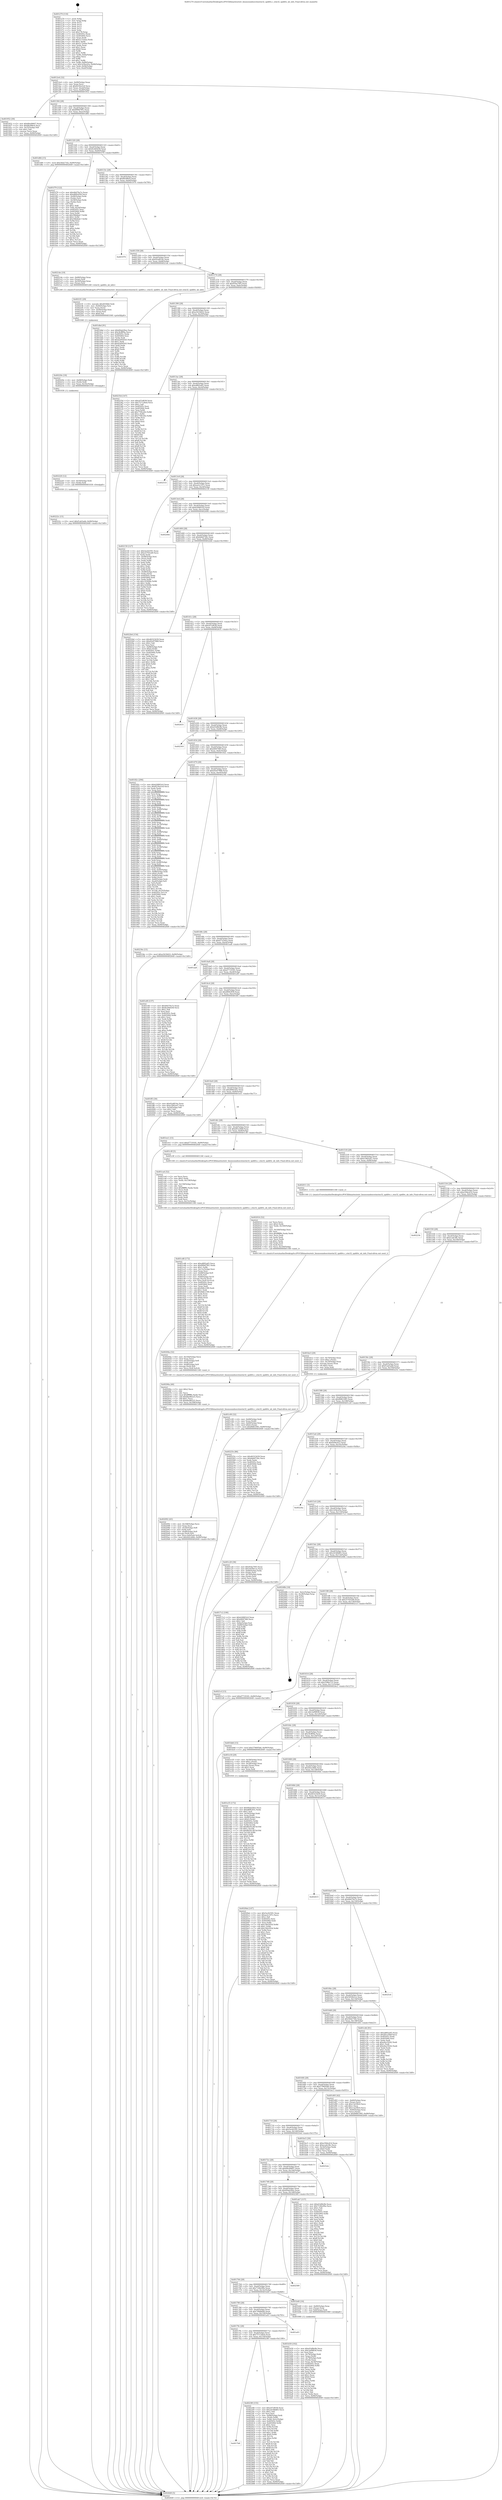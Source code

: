 digraph "0x401270" {
  label = "0x401270 (/mnt/c/Users/mathe/Desktop/tcc/POCII/binaries/extr_linuxsoundsocstmstm32_spdifrx.c_stm32_spdifrx_ub_info_Final-ollvm.out::main(0))"
  labelloc = "t"
  node[shape=record]

  Entry [label="",width=0.3,height=0.3,shape=circle,fillcolor=black,style=filled]
  "0x4012e4" [label="{
     0x4012e4 [32]\l
     | [instrs]\l
     &nbsp;&nbsp;0x4012e4 \<+6\>: mov -0x90(%rbp),%eax\l
     &nbsp;&nbsp;0x4012ea \<+2\>: mov %eax,%ecx\l
     &nbsp;&nbsp;0x4012ec \<+6\>: sub $0x8230a5c8,%ecx\l
     &nbsp;&nbsp;0x4012f2 \<+6\>: mov %eax,-0xa4(%rbp)\l
     &nbsp;&nbsp;0x4012f8 \<+6\>: mov %ecx,-0xa8(%rbp)\l
     &nbsp;&nbsp;0x4012fe \<+6\>: je 0000000000401952 \<main+0x6e2\>\l
  }"]
  "0x401952" [label="{
     0x401952 [30]\l
     | [instrs]\l
     &nbsp;&nbsp;0x401952 \<+5\>: mov $0x68c69607,%eax\l
     &nbsp;&nbsp;0x401957 \<+5\>: mov $0x8fcf98c6,%ecx\l
     &nbsp;&nbsp;0x40195c \<+3\>: mov -0x35(%rbp),%dl\l
     &nbsp;&nbsp;0x40195f \<+3\>: test $0x1,%dl\l
     &nbsp;&nbsp;0x401962 \<+3\>: cmovne %ecx,%eax\l
     &nbsp;&nbsp;0x401965 \<+6\>: mov %eax,-0x90(%rbp)\l
     &nbsp;&nbsp;0x40196b \<+5\>: jmp 0000000000402649 \<main+0x13d9\>\l
  }"]
  "0x401304" [label="{
     0x401304 [28]\l
     | [instrs]\l
     &nbsp;&nbsp;0x401304 \<+5\>: jmp 0000000000401309 \<main+0x99\>\l
     &nbsp;&nbsp;0x401309 \<+6\>: mov -0xa4(%rbp),%eax\l
     &nbsp;&nbsp;0x40130f \<+5\>: sub $0x899d7f01,%eax\l
     &nbsp;&nbsp;0x401314 \<+6\>: mov %eax,-0xac(%rbp)\l
     &nbsp;&nbsp;0x40131a \<+6\>: je 0000000000401d84 \<main+0xb14\>\l
  }"]
  Exit [label="",width=0.3,height=0.3,shape=circle,fillcolor=black,style=filled,peripheries=2]
  "0x401d84" [label="{
     0x401d84 [15]\l
     | [instrs]\l
     &nbsp;&nbsp;0x401d84 \<+10\>: movl $0x56d275f2,-0x90(%rbp)\l
     &nbsp;&nbsp;0x401d8e \<+5\>: jmp 0000000000402649 \<main+0x13d9\>\l
  }"]
  "0x401320" [label="{
     0x401320 [28]\l
     | [instrs]\l
     &nbsp;&nbsp;0x401320 \<+5\>: jmp 0000000000401325 \<main+0xb5\>\l
     &nbsp;&nbsp;0x401325 \<+6\>: mov -0xa4(%rbp),%eax\l
     &nbsp;&nbsp;0x40132b \<+5\>: sub $0x8cd40d38,%eax\l
     &nbsp;&nbsp;0x401330 \<+6\>: mov %eax,-0xb0(%rbp)\l
     &nbsp;&nbsp;0x401336 \<+6\>: je 0000000000401f79 \<main+0xd09\>\l
  }"]
  "0x4017b8" [label="{
     0x4017b8\l
  }", style=dashed]
  "0x401f79" [label="{
     0x401f79 [122]\l
     | [instrs]\l
     &nbsp;&nbsp;0x401f79 \<+5\>: mov $0x46d79a7e,%eax\l
     &nbsp;&nbsp;0x401f7e \<+5\>: mov $0xd80fc858,%ecx\l
     &nbsp;&nbsp;0x401f83 \<+4\>: mov -0x48(%rbp),%rdx\l
     &nbsp;&nbsp;0x401f87 \<+2\>: mov (%rdx),%esi\l
     &nbsp;&nbsp;0x401f89 \<+4\>: mov -0x58(%rbp),%rdx\l
     &nbsp;&nbsp;0x401f8d \<+2\>: cmp (%rdx),%esi\l
     &nbsp;&nbsp;0x401f8f \<+4\>: setl %dil\l
     &nbsp;&nbsp;0x401f93 \<+4\>: and $0x1,%dil\l
     &nbsp;&nbsp;0x401f97 \<+4\>: mov %dil,-0x2d(%rbp)\l
     &nbsp;&nbsp;0x401f9b \<+7\>: mov 0x40505c,%esi\l
     &nbsp;&nbsp;0x401fa2 \<+8\>: mov 0x405064,%r8d\l
     &nbsp;&nbsp;0x401faa \<+3\>: mov %esi,%r9d\l
     &nbsp;&nbsp;0x401fad \<+7\>: sub $0x596dbdc7,%r9d\l
     &nbsp;&nbsp;0x401fb4 \<+4\>: sub $0x1,%r9d\l
     &nbsp;&nbsp;0x401fb8 \<+7\>: add $0x596dbdc7,%r9d\l
     &nbsp;&nbsp;0x401fbf \<+4\>: imul %r9d,%esi\l
     &nbsp;&nbsp;0x401fc3 \<+3\>: and $0x1,%esi\l
     &nbsp;&nbsp;0x401fc6 \<+3\>: cmp $0x0,%esi\l
     &nbsp;&nbsp;0x401fc9 \<+4\>: sete %dil\l
     &nbsp;&nbsp;0x401fcd \<+4\>: cmp $0xa,%r8d\l
     &nbsp;&nbsp;0x401fd1 \<+4\>: setl %r10b\l
     &nbsp;&nbsp;0x401fd5 \<+3\>: mov %dil,%r11b\l
     &nbsp;&nbsp;0x401fd8 \<+3\>: and %r10b,%r11b\l
     &nbsp;&nbsp;0x401fdb \<+3\>: xor %r10b,%dil\l
     &nbsp;&nbsp;0x401fde \<+3\>: or %dil,%r11b\l
     &nbsp;&nbsp;0x401fe1 \<+4\>: test $0x1,%r11b\l
     &nbsp;&nbsp;0x401fe5 \<+3\>: cmovne %ecx,%eax\l
     &nbsp;&nbsp;0x401fe8 \<+6\>: mov %eax,-0x90(%rbp)\l
     &nbsp;&nbsp;0x401fee \<+5\>: jmp 0000000000402649 \<main+0x13d9\>\l
  }"]
  "0x40133c" [label="{
     0x40133c [28]\l
     | [instrs]\l
     &nbsp;&nbsp;0x40133c \<+5\>: jmp 0000000000401341 \<main+0xd1\>\l
     &nbsp;&nbsp;0x401341 \<+6\>: mov -0xa4(%rbp),%eax\l
     &nbsp;&nbsp;0x401347 \<+5\>: sub $0x8fcf98c6,%eax\l
     &nbsp;&nbsp;0x40134c \<+6\>: mov %eax,-0xb4(%rbp)\l
     &nbsp;&nbsp;0x401352 \<+6\>: je 0000000000401970 \<main+0x700\>\l
  }"]
  "0x4023f0" [label="{
     0x4023f0 [155]\l
     | [instrs]\l
     &nbsp;&nbsp;0x4023f0 \<+5\>: mov $0xc67ef638,%eax\l
     &nbsp;&nbsp;0x4023f5 \<+5\>: mov $0x24348d65,%ecx\l
     &nbsp;&nbsp;0x4023fa \<+2\>: mov $0x1,%dl\l
     &nbsp;&nbsp;0x4023fc \<+2\>: xor %esi,%esi\l
     &nbsp;&nbsp;0x4023fe \<+7\>: mov -0x88(%rbp),%rdi\l
     &nbsp;&nbsp;0x402405 \<+3\>: mov (%rdi),%r8d\l
     &nbsp;&nbsp;0x402408 \<+4\>: mov %r8d,-0x2c(%rbp)\l
     &nbsp;&nbsp;0x40240c \<+8\>: mov 0x40505c,%r8d\l
     &nbsp;&nbsp;0x402414 \<+8\>: mov 0x405064,%r9d\l
     &nbsp;&nbsp;0x40241c \<+3\>: sub $0x1,%esi\l
     &nbsp;&nbsp;0x40241f \<+3\>: mov %r8d,%r10d\l
     &nbsp;&nbsp;0x402422 \<+3\>: add %esi,%r10d\l
     &nbsp;&nbsp;0x402425 \<+4\>: imul %r10d,%r8d\l
     &nbsp;&nbsp;0x402429 \<+4\>: and $0x1,%r8d\l
     &nbsp;&nbsp;0x40242d \<+4\>: cmp $0x0,%r8d\l
     &nbsp;&nbsp;0x402431 \<+4\>: sete %r11b\l
     &nbsp;&nbsp;0x402435 \<+4\>: cmp $0xa,%r9d\l
     &nbsp;&nbsp;0x402439 \<+3\>: setl %bl\l
     &nbsp;&nbsp;0x40243c \<+3\>: mov %r11b,%r14b\l
     &nbsp;&nbsp;0x40243f \<+4\>: xor $0xff,%r14b\l
     &nbsp;&nbsp;0x402443 \<+3\>: mov %bl,%r15b\l
     &nbsp;&nbsp;0x402446 \<+4\>: xor $0xff,%r15b\l
     &nbsp;&nbsp;0x40244a \<+3\>: xor $0x1,%dl\l
     &nbsp;&nbsp;0x40244d \<+3\>: mov %r14b,%r12b\l
     &nbsp;&nbsp;0x402450 \<+4\>: and $0xff,%r12b\l
     &nbsp;&nbsp;0x402454 \<+3\>: and %dl,%r11b\l
     &nbsp;&nbsp;0x402457 \<+3\>: mov %r15b,%r13b\l
     &nbsp;&nbsp;0x40245a \<+4\>: and $0xff,%r13b\l
     &nbsp;&nbsp;0x40245e \<+2\>: and %dl,%bl\l
     &nbsp;&nbsp;0x402460 \<+3\>: or %r11b,%r12b\l
     &nbsp;&nbsp;0x402463 \<+3\>: or %bl,%r13b\l
     &nbsp;&nbsp;0x402466 \<+3\>: xor %r13b,%r12b\l
     &nbsp;&nbsp;0x402469 \<+3\>: or %r15b,%r14b\l
     &nbsp;&nbsp;0x40246c \<+4\>: xor $0xff,%r14b\l
     &nbsp;&nbsp;0x402470 \<+3\>: or $0x1,%dl\l
     &nbsp;&nbsp;0x402473 \<+3\>: and %dl,%r14b\l
     &nbsp;&nbsp;0x402476 \<+3\>: or %r14b,%r12b\l
     &nbsp;&nbsp;0x402479 \<+4\>: test $0x1,%r12b\l
     &nbsp;&nbsp;0x40247d \<+3\>: cmovne %ecx,%eax\l
     &nbsp;&nbsp;0x402480 \<+6\>: mov %eax,-0x90(%rbp)\l
     &nbsp;&nbsp;0x402486 \<+5\>: jmp 0000000000402649 \<main+0x13d9\>\l
  }"]
  "0x401970" [label="{
     0x401970\l
  }", style=dashed]
  "0x401358" [label="{
     0x401358 [28]\l
     | [instrs]\l
     &nbsp;&nbsp;0x401358 \<+5\>: jmp 000000000040135d \<main+0xed\>\l
     &nbsp;&nbsp;0x40135d \<+6\>: mov -0xa4(%rbp),%eax\l
     &nbsp;&nbsp;0x401363 \<+5\>: sub $0x92a8f14e,%eax\l
     &nbsp;&nbsp;0x401368 \<+6\>: mov %eax,-0xb8(%rbp)\l
     &nbsp;&nbsp;0x40136e \<+6\>: je 00000000004021de \<main+0xf6e\>\l
  }"]
  "0x40179c" [label="{
     0x40179c [28]\l
     | [instrs]\l
     &nbsp;&nbsp;0x40179c \<+5\>: jmp 00000000004017a1 \<main+0x531\>\l
     &nbsp;&nbsp;0x4017a1 \<+6\>: mov -0xa4(%rbp),%eax\l
     &nbsp;&nbsp;0x4017a7 \<+5\>: sub $0x757126ed,%eax\l
     &nbsp;&nbsp;0x4017ac \<+6\>: mov %eax,-0x154(%rbp)\l
     &nbsp;&nbsp;0x4017b2 \<+6\>: je 00000000004023f0 \<main+0x1180\>\l
  }"]
  "0x4021de" [label="{
     0x4021de [19]\l
     | [instrs]\l
     &nbsp;&nbsp;0x4021de \<+4\>: mov -0x68(%rbp),%rax\l
     &nbsp;&nbsp;0x4021e2 \<+3\>: mov (%rax),%rdi\l
     &nbsp;&nbsp;0x4021e5 \<+4\>: mov -0x50(%rbp),%rax\l
     &nbsp;&nbsp;0x4021e9 \<+3\>: mov (%rax),%rsi\l
     &nbsp;&nbsp;0x4021ec \<+5\>: call 0000000000401240 \<stm32_spdifrx_ub_info\>\l
     | [calls]\l
     &nbsp;&nbsp;0x401240 \{1\} (/mnt/c/Users/mathe/Desktop/tcc/POCII/binaries/extr_linuxsoundsocstmstm32_spdifrx.c_stm32_spdifrx_ub_info_Final-ollvm.out::stm32_spdifrx_ub_info)\l
  }"]
  "0x401374" [label="{
     0x401374 [28]\l
     | [instrs]\l
     &nbsp;&nbsp;0x401374 \<+5\>: jmp 0000000000401379 \<main+0x109\>\l
     &nbsp;&nbsp;0x401379 \<+6\>: mov -0xa4(%rbp),%eax\l
     &nbsp;&nbsp;0x40137f \<+5\>: sub $0x954a70f3,%eax\l
     &nbsp;&nbsp;0x401384 \<+6\>: mov %eax,-0xbc(%rbp)\l
     &nbsp;&nbsp;0x40138a \<+6\>: je 0000000000401dbd \<main+0xb4d\>\l
  }"]
  "0x401a03" [label="{
     0x401a03\l
  }", style=dashed]
  "0x401dbd" [label="{
     0x401dbd [91]\l
     | [instrs]\l
     &nbsp;&nbsp;0x401dbd \<+5\>: mov $0x69ab29ee,%eax\l
     &nbsp;&nbsp;0x401dc2 \<+5\>: mov $0x3fcff09a,%ecx\l
     &nbsp;&nbsp;0x401dc7 \<+7\>: mov 0x40505c,%edx\l
     &nbsp;&nbsp;0x401dce \<+7\>: mov 0x405064,%esi\l
     &nbsp;&nbsp;0x401dd5 \<+2\>: mov %edx,%edi\l
     &nbsp;&nbsp;0x401dd7 \<+6\>: add $0xd240d5d3,%edi\l
     &nbsp;&nbsp;0x401ddd \<+3\>: sub $0x1,%edi\l
     &nbsp;&nbsp;0x401de0 \<+6\>: sub $0xd240d5d3,%edi\l
     &nbsp;&nbsp;0x401de6 \<+3\>: imul %edi,%edx\l
     &nbsp;&nbsp;0x401de9 \<+3\>: and $0x1,%edx\l
     &nbsp;&nbsp;0x401dec \<+3\>: cmp $0x0,%edx\l
     &nbsp;&nbsp;0x401def \<+4\>: sete %r8b\l
     &nbsp;&nbsp;0x401df3 \<+3\>: cmp $0xa,%esi\l
     &nbsp;&nbsp;0x401df6 \<+4\>: setl %r9b\l
     &nbsp;&nbsp;0x401dfa \<+3\>: mov %r8b,%r10b\l
     &nbsp;&nbsp;0x401dfd \<+3\>: and %r9b,%r10b\l
     &nbsp;&nbsp;0x401e00 \<+3\>: xor %r9b,%r8b\l
     &nbsp;&nbsp;0x401e03 \<+3\>: or %r8b,%r10b\l
     &nbsp;&nbsp;0x401e06 \<+4\>: test $0x1,%r10b\l
     &nbsp;&nbsp;0x401e0a \<+3\>: cmovne %ecx,%eax\l
     &nbsp;&nbsp;0x401e0d \<+6\>: mov %eax,-0x90(%rbp)\l
     &nbsp;&nbsp;0x401e13 \<+5\>: jmp 0000000000402649 \<main+0x13d9\>\l
  }"]
  "0x401390" [label="{
     0x401390 [28]\l
     | [instrs]\l
     &nbsp;&nbsp;0x401390 \<+5\>: jmp 0000000000401395 \<main+0x125\>\l
     &nbsp;&nbsp;0x401395 \<+6\>: mov -0xa4(%rbp),%eax\l
     &nbsp;&nbsp;0x40139b \<+5\>: sub $0xa5418d22,%eax\l
     &nbsp;&nbsp;0x4013a0 \<+6\>: mov %eax,-0xc0(%rbp)\l
     &nbsp;&nbsp;0x4013a6 \<+6\>: je 000000000040235d \<main+0x10ed\>\l
  }"]
  "0x40222c" [label="{
     0x40222c [15]\l
     | [instrs]\l
     &nbsp;&nbsp;0x40222c \<+10\>: movl $0xf1ab5add,-0x90(%rbp)\l
     &nbsp;&nbsp;0x402236 \<+5\>: jmp 0000000000402649 \<main+0x13d9\>\l
  }"]
  "0x40235d" [label="{
     0x40235d [147]\l
     | [instrs]\l
     &nbsp;&nbsp;0x40235d \<+5\>: mov $0xc67ef638,%eax\l
     &nbsp;&nbsp;0x402362 \<+5\>: mov $0x757126ed,%ecx\l
     &nbsp;&nbsp;0x402367 \<+2\>: mov $0x1,%dl\l
     &nbsp;&nbsp;0x402369 \<+7\>: mov 0x40505c,%esi\l
     &nbsp;&nbsp;0x402370 \<+7\>: mov 0x405064,%edi\l
     &nbsp;&nbsp;0x402377 \<+3\>: mov %esi,%r8d\l
     &nbsp;&nbsp;0x40237a \<+7\>: add $0x770fce62,%r8d\l
     &nbsp;&nbsp;0x402381 \<+4\>: sub $0x1,%r8d\l
     &nbsp;&nbsp;0x402385 \<+7\>: sub $0x770fce62,%r8d\l
     &nbsp;&nbsp;0x40238c \<+4\>: imul %r8d,%esi\l
     &nbsp;&nbsp;0x402390 \<+3\>: and $0x1,%esi\l
     &nbsp;&nbsp;0x402393 \<+3\>: cmp $0x0,%esi\l
     &nbsp;&nbsp;0x402396 \<+4\>: sete %r9b\l
     &nbsp;&nbsp;0x40239a \<+3\>: cmp $0xa,%edi\l
     &nbsp;&nbsp;0x40239d \<+4\>: setl %r10b\l
     &nbsp;&nbsp;0x4023a1 \<+3\>: mov %r9b,%r11b\l
     &nbsp;&nbsp;0x4023a4 \<+4\>: xor $0xff,%r11b\l
     &nbsp;&nbsp;0x4023a8 \<+3\>: mov %r10b,%bl\l
     &nbsp;&nbsp;0x4023ab \<+3\>: xor $0xff,%bl\l
     &nbsp;&nbsp;0x4023ae \<+3\>: xor $0x1,%dl\l
     &nbsp;&nbsp;0x4023b1 \<+3\>: mov %r11b,%r14b\l
     &nbsp;&nbsp;0x4023b4 \<+4\>: and $0xff,%r14b\l
     &nbsp;&nbsp;0x4023b8 \<+3\>: and %dl,%r9b\l
     &nbsp;&nbsp;0x4023bb \<+3\>: mov %bl,%r15b\l
     &nbsp;&nbsp;0x4023be \<+4\>: and $0xff,%r15b\l
     &nbsp;&nbsp;0x4023c2 \<+3\>: and %dl,%r10b\l
     &nbsp;&nbsp;0x4023c5 \<+3\>: or %r9b,%r14b\l
     &nbsp;&nbsp;0x4023c8 \<+3\>: or %r10b,%r15b\l
     &nbsp;&nbsp;0x4023cb \<+3\>: xor %r15b,%r14b\l
     &nbsp;&nbsp;0x4023ce \<+3\>: or %bl,%r11b\l
     &nbsp;&nbsp;0x4023d1 \<+4\>: xor $0xff,%r11b\l
     &nbsp;&nbsp;0x4023d5 \<+3\>: or $0x1,%dl\l
     &nbsp;&nbsp;0x4023d8 \<+3\>: and %dl,%r11b\l
     &nbsp;&nbsp;0x4023db \<+3\>: or %r11b,%r14b\l
     &nbsp;&nbsp;0x4023de \<+4\>: test $0x1,%r14b\l
     &nbsp;&nbsp;0x4023e2 \<+3\>: cmovne %ecx,%eax\l
     &nbsp;&nbsp;0x4023e5 \<+6\>: mov %eax,-0x90(%rbp)\l
     &nbsp;&nbsp;0x4023eb \<+5\>: jmp 0000000000402649 \<main+0x13d9\>\l
  }"]
  "0x4013ac" [label="{
     0x4013ac [28]\l
     | [instrs]\l
     &nbsp;&nbsp;0x4013ac \<+5\>: jmp 00000000004013b1 \<main+0x141\>\l
     &nbsp;&nbsp;0x4013b1 \<+6\>: mov -0xa4(%rbp),%eax\l
     &nbsp;&nbsp;0x4013b7 \<+5\>: sub $0xa8f02a65,%eax\l
     &nbsp;&nbsp;0x4013bc \<+6\>: mov %eax,-0xc4(%rbp)\l
     &nbsp;&nbsp;0x4013c2 \<+6\>: je 0000000000402533 \<main+0x12c3\>\l
  }"]
  "0x402220" [label="{
     0x402220 [12]\l
     | [instrs]\l
     &nbsp;&nbsp;0x402220 \<+4\>: mov -0x50(%rbp),%rdi\l
     &nbsp;&nbsp;0x402224 \<+3\>: mov (%rdi),%rdi\l
     &nbsp;&nbsp;0x402227 \<+5\>: call 0000000000401030 \<free@plt\>\l
     | [calls]\l
     &nbsp;&nbsp;0x401030 \{1\} (unknown)\l
  }"]
  "0x402533" [label="{
     0x402533\l
  }", style=dashed]
  "0x4013c8" [label="{
     0x4013c8 [28]\l
     | [instrs]\l
     &nbsp;&nbsp;0x4013c8 \<+5\>: jmp 00000000004013cd \<main+0x15d\>\l
     &nbsp;&nbsp;0x4013cd \<+6\>: mov -0xa4(%rbp),%eax\l
     &nbsp;&nbsp;0x4013d3 \<+5\>: sub $0xae2c197c,%eax\l
     &nbsp;&nbsp;0x4013d8 \<+6\>: mov %eax,-0xc8(%rbp)\l
     &nbsp;&nbsp;0x4013de \<+6\>: je 0000000000402150 \<main+0xee0\>\l
  }"]
  "0x40220e" [label="{
     0x40220e [18]\l
     | [instrs]\l
     &nbsp;&nbsp;0x40220e \<+4\>: mov -0x68(%rbp),%rdi\l
     &nbsp;&nbsp;0x402212 \<+3\>: mov (%rdi),%rdi\l
     &nbsp;&nbsp;0x402215 \<+6\>: mov %eax,-0x16c(%rbp)\l
     &nbsp;&nbsp;0x40221b \<+5\>: call 0000000000401030 \<free@plt\>\l
     | [calls]\l
     &nbsp;&nbsp;0x401030 \{1\} (unknown)\l
  }"]
  "0x402150" [label="{
     0x402150 [127]\l
     | [instrs]\l
     &nbsp;&nbsp;0x402150 \<+5\>: mov $0x5ec62591,%eax\l
     &nbsp;&nbsp;0x402155 \<+5\>: mov $0x25763cd9,%ecx\l
     &nbsp;&nbsp;0x40215a \<+2\>: xor %edx,%edx\l
     &nbsp;&nbsp;0x40215c \<+4\>: mov -0x48(%rbp),%rsi\l
     &nbsp;&nbsp;0x402160 \<+2\>: mov (%rsi),%edi\l
     &nbsp;&nbsp;0x402162 \<+3\>: mov %edx,%r8d\l
     &nbsp;&nbsp;0x402165 \<+3\>: sub %edi,%r8d\l
     &nbsp;&nbsp;0x402168 \<+2\>: mov %edx,%edi\l
     &nbsp;&nbsp;0x40216a \<+3\>: sub $0x1,%edi\l
     &nbsp;&nbsp;0x40216d \<+3\>: add %edi,%r8d\l
     &nbsp;&nbsp;0x402170 \<+3\>: sub %r8d,%edx\l
     &nbsp;&nbsp;0x402173 \<+4\>: mov -0x48(%rbp),%rsi\l
     &nbsp;&nbsp;0x402177 \<+2\>: mov %edx,(%rsi)\l
     &nbsp;&nbsp;0x402179 \<+7\>: mov 0x40505c,%edx\l
     &nbsp;&nbsp;0x402180 \<+7\>: mov 0x405064,%edi\l
     &nbsp;&nbsp;0x402187 \<+3\>: mov %edx,%r8d\l
     &nbsp;&nbsp;0x40218a \<+7\>: sub $0x143008e,%r8d\l
     &nbsp;&nbsp;0x402191 \<+4\>: sub $0x1,%r8d\l
     &nbsp;&nbsp;0x402195 \<+7\>: add $0x143008e,%r8d\l
     &nbsp;&nbsp;0x40219c \<+4\>: imul %r8d,%edx\l
     &nbsp;&nbsp;0x4021a0 \<+3\>: and $0x1,%edx\l
     &nbsp;&nbsp;0x4021a3 \<+3\>: cmp $0x0,%edx\l
     &nbsp;&nbsp;0x4021a6 \<+4\>: sete %r9b\l
     &nbsp;&nbsp;0x4021aa \<+3\>: cmp $0xa,%edi\l
     &nbsp;&nbsp;0x4021ad \<+4\>: setl %r10b\l
     &nbsp;&nbsp;0x4021b1 \<+3\>: mov %r9b,%r11b\l
     &nbsp;&nbsp;0x4021b4 \<+3\>: and %r10b,%r11b\l
     &nbsp;&nbsp;0x4021b7 \<+3\>: xor %r10b,%r9b\l
     &nbsp;&nbsp;0x4021ba \<+3\>: or %r9b,%r11b\l
     &nbsp;&nbsp;0x4021bd \<+4\>: test $0x1,%r11b\l
     &nbsp;&nbsp;0x4021c1 \<+3\>: cmovne %ecx,%eax\l
     &nbsp;&nbsp;0x4021c4 \<+6\>: mov %eax,-0x90(%rbp)\l
     &nbsp;&nbsp;0x4021ca \<+5\>: jmp 0000000000402649 \<main+0x13d9\>\l
  }"]
  "0x4013e4" [label="{
     0x4013e4 [28]\l
     | [instrs]\l
     &nbsp;&nbsp;0x4013e4 \<+5\>: jmp 00000000004013e9 \<main+0x179\>\l
     &nbsp;&nbsp;0x4013e9 \<+6\>: mov -0xa4(%rbp),%eax\l
     &nbsp;&nbsp;0x4013ef \<+5\>: sub $0xb26803c0,%eax\l
     &nbsp;&nbsp;0x4013f4 \<+6\>: mov %eax,-0xcc(%rbp)\l
     &nbsp;&nbsp;0x4013fa \<+6\>: je 000000000040249d \<main+0x122d\>\l
  }"]
  "0x4021f1" [label="{
     0x4021f1 [29]\l
     | [instrs]\l
     &nbsp;&nbsp;0x4021f1 \<+10\>: movabs $0x4030b6,%rdi\l
     &nbsp;&nbsp;0x4021fb \<+4\>: mov -0x40(%rbp),%rsi\l
     &nbsp;&nbsp;0x4021ff \<+2\>: mov %eax,(%rsi)\l
     &nbsp;&nbsp;0x402201 \<+4\>: mov -0x40(%rbp),%rsi\l
     &nbsp;&nbsp;0x402205 \<+2\>: mov (%rsi),%esi\l
     &nbsp;&nbsp;0x402207 \<+2\>: mov $0x0,%al\l
     &nbsp;&nbsp;0x402209 \<+5\>: call 0000000000401040 \<printf@plt\>\l
     | [calls]\l
     &nbsp;&nbsp;0x401040 \{1\} (unknown)\l
  }"]
  "0x40249d" [label="{
     0x40249d\l
  }", style=dashed]
  "0x401400" [label="{
     0x401400 [28]\l
     | [instrs]\l
     &nbsp;&nbsp;0x401400 \<+5\>: jmp 0000000000401405 \<main+0x195\>\l
     &nbsp;&nbsp;0x401405 \<+6\>: mov -0xa4(%rbp),%eax\l
     &nbsp;&nbsp;0x40140b \<+5\>: sub $0xbb6d726c,%eax\l
     &nbsp;&nbsp;0x401410 \<+6\>: mov %eax,-0xd0(%rbp)\l
     &nbsp;&nbsp;0x401416 \<+6\>: je 00000000004022b4 \<main+0x1044\>\l
  }"]
  "0x402092" [label="{
     0x402092 [43]\l
     | [instrs]\l
     &nbsp;&nbsp;0x402092 \<+6\>: mov -0x168(%rbp),%ecx\l
     &nbsp;&nbsp;0x402098 \<+3\>: imul %eax,%ecx\l
     &nbsp;&nbsp;0x40209b \<+4\>: mov -0x50(%rbp),%r8\l
     &nbsp;&nbsp;0x40209f \<+3\>: mov (%r8),%r8\l
     &nbsp;&nbsp;0x4020a2 \<+4\>: mov -0x48(%rbp),%r9\l
     &nbsp;&nbsp;0x4020a6 \<+3\>: movslq (%r9),%r9\l
     &nbsp;&nbsp;0x4020a9 \<+5\>: mov %ecx,0x4(%r8,%r9,8)\l
     &nbsp;&nbsp;0x4020ae \<+10\>: movl $0x442c46fe,-0x90(%rbp)\l
     &nbsp;&nbsp;0x4020b8 \<+5\>: jmp 0000000000402649 \<main+0x13d9\>\l
  }"]
  "0x4022b4" [label="{
     0x4022b4 [154]\l
     | [instrs]\l
     &nbsp;&nbsp;0x4022b4 \<+5\>: mov $0x46323439,%eax\l
     &nbsp;&nbsp;0x4022b9 \<+5\>: mov $0xd5e07968,%ecx\l
     &nbsp;&nbsp;0x4022be \<+2\>: mov $0x1,%dl\l
     &nbsp;&nbsp;0x4022c0 \<+2\>: xor %esi,%esi\l
     &nbsp;&nbsp;0x4022c2 \<+7\>: mov -0x88(%rbp),%rdi\l
     &nbsp;&nbsp;0x4022c9 \<+6\>: movl $0x0,(%rdi)\l
     &nbsp;&nbsp;0x4022cf \<+8\>: mov 0x40505c,%r8d\l
     &nbsp;&nbsp;0x4022d7 \<+8\>: mov 0x405064,%r9d\l
     &nbsp;&nbsp;0x4022df \<+3\>: sub $0x1,%esi\l
     &nbsp;&nbsp;0x4022e2 \<+3\>: mov %r8d,%r10d\l
     &nbsp;&nbsp;0x4022e5 \<+3\>: add %esi,%r10d\l
     &nbsp;&nbsp;0x4022e8 \<+4\>: imul %r10d,%r8d\l
     &nbsp;&nbsp;0x4022ec \<+4\>: and $0x1,%r8d\l
     &nbsp;&nbsp;0x4022f0 \<+4\>: cmp $0x0,%r8d\l
     &nbsp;&nbsp;0x4022f4 \<+4\>: sete %r11b\l
     &nbsp;&nbsp;0x4022f8 \<+4\>: cmp $0xa,%r9d\l
     &nbsp;&nbsp;0x4022fc \<+3\>: setl %bl\l
     &nbsp;&nbsp;0x4022ff \<+3\>: mov %r11b,%r14b\l
     &nbsp;&nbsp;0x402302 \<+4\>: xor $0xff,%r14b\l
     &nbsp;&nbsp;0x402306 \<+3\>: mov %bl,%r15b\l
     &nbsp;&nbsp;0x402309 \<+4\>: xor $0xff,%r15b\l
     &nbsp;&nbsp;0x40230d \<+3\>: xor $0x1,%dl\l
     &nbsp;&nbsp;0x402310 \<+3\>: mov %r14b,%r12b\l
     &nbsp;&nbsp;0x402313 \<+4\>: and $0xff,%r12b\l
     &nbsp;&nbsp;0x402317 \<+3\>: and %dl,%r11b\l
     &nbsp;&nbsp;0x40231a \<+3\>: mov %r15b,%r13b\l
     &nbsp;&nbsp;0x40231d \<+4\>: and $0xff,%r13b\l
     &nbsp;&nbsp;0x402321 \<+2\>: and %dl,%bl\l
     &nbsp;&nbsp;0x402323 \<+3\>: or %r11b,%r12b\l
     &nbsp;&nbsp;0x402326 \<+3\>: or %bl,%r13b\l
     &nbsp;&nbsp;0x402329 \<+3\>: xor %r13b,%r12b\l
     &nbsp;&nbsp;0x40232c \<+3\>: or %r15b,%r14b\l
     &nbsp;&nbsp;0x40232f \<+4\>: xor $0xff,%r14b\l
     &nbsp;&nbsp;0x402333 \<+3\>: or $0x1,%dl\l
     &nbsp;&nbsp;0x402336 \<+3\>: and %dl,%r14b\l
     &nbsp;&nbsp;0x402339 \<+3\>: or %r14b,%r12b\l
     &nbsp;&nbsp;0x40233c \<+4\>: test $0x1,%r12b\l
     &nbsp;&nbsp;0x402340 \<+3\>: cmovne %ecx,%eax\l
     &nbsp;&nbsp;0x402343 \<+6\>: mov %eax,-0x90(%rbp)\l
     &nbsp;&nbsp;0x402349 \<+5\>: jmp 0000000000402649 \<main+0x13d9\>\l
  }"]
  "0x40141c" [label="{
     0x40141c [28]\l
     | [instrs]\l
     &nbsp;&nbsp;0x40141c \<+5\>: jmp 0000000000401421 \<main+0x1b1\>\l
     &nbsp;&nbsp;0x401421 \<+6\>: mov -0xa4(%rbp),%eax\l
     &nbsp;&nbsp;0x401427 \<+5\>: sub $0xc67ef638,%eax\l
     &nbsp;&nbsp;0x40142c \<+6\>: mov %eax,-0xd4(%rbp)\l
     &nbsp;&nbsp;0x401432 \<+6\>: je 0000000000402631 \<main+0x13c1\>\l
  }"]
  "0x40206a" [label="{
     0x40206a [40]\l
     | [instrs]\l
     &nbsp;&nbsp;0x40206a \<+5\>: mov $0x2,%ecx\l
     &nbsp;&nbsp;0x40206f \<+1\>: cltd\l
     &nbsp;&nbsp;0x402070 \<+2\>: idiv %ecx\l
     &nbsp;&nbsp;0x402072 \<+6\>: imul $0xfffffffe,%edx,%ecx\l
     &nbsp;&nbsp;0x402078 \<+6\>: add $0x6be86225,%ecx\l
     &nbsp;&nbsp;0x40207e \<+3\>: add $0x1,%ecx\l
     &nbsp;&nbsp;0x402081 \<+6\>: sub $0x6be86225,%ecx\l
     &nbsp;&nbsp;0x402087 \<+6\>: mov %ecx,-0x168(%rbp)\l
     &nbsp;&nbsp;0x40208d \<+5\>: call 0000000000401160 \<next_i\>\l
     | [calls]\l
     &nbsp;&nbsp;0x401160 \{1\} (/mnt/c/Users/mathe/Desktop/tcc/POCII/binaries/extr_linuxsoundsocstmstm32_spdifrx.c_stm32_spdifrx_ub_info_Final-ollvm.out::next_i)\l
  }"]
  "0x402631" [label="{
     0x402631\l
  }", style=dashed]
  "0x401438" [label="{
     0x401438 [28]\l
     | [instrs]\l
     &nbsp;&nbsp;0x401438 \<+5\>: jmp 000000000040143d \<main+0x1cd\>\l
     &nbsp;&nbsp;0x40143d \<+6\>: mov -0xa4(%rbp),%eax\l
     &nbsp;&nbsp;0x401443 \<+5\>: sub $0xd1bf8e9b,%eax\l
     &nbsp;&nbsp;0x401448 \<+6\>: mov %eax,-0xd8(%rbp)\l
     &nbsp;&nbsp;0x40144e \<+6\>: je 0000000000402503 \<main+0x1293\>\l
  }"]
  "0x40204a" [label="{
     0x40204a [32]\l
     | [instrs]\l
     &nbsp;&nbsp;0x40204a \<+6\>: mov -0x164(%rbp),%ecx\l
     &nbsp;&nbsp;0x402050 \<+3\>: imul %eax,%ecx\l
     &nbsp;&nbsp;0x402053 \<+4\>: mov -0x50(%rbp),%r8\l
     &nbsp;&nbsp;0x402057 \<+3\>: mov (%r8),%r8\l
     &nbsp;&nbsp;0x40205a \<+4\>: mov -0x48(%rbp),%r9\l
     &nbsp;&nbsp;0x40205e \<+3\>: movslq (%r9),%r9\l
     &nbsp;&nbsp;0x402061 \<+4\>: mov %ecx,(%r8,%r9,8)\l
     &nbsp;&nbsp;0x402065 \<+5\>: call 0000000000401160 \<next_i\>\l
     | [calls]\l
     &nbsp;&nbsp;0x401160 \{1\} (/mnt/c/Users/mathe/Desktop/tcc/POCII/binaries/extr_linuxsoundsocstmstm32_spdifrx.c_stm32_spdifrx_ub_info_Final-ollvm.out::next_i)\l
  }"]
  "0x402503" [label="{
     0x402503\l
  }", style=dashed]
  "0x401454" [label="{
     0x401454 [28]\l
     | [instrs]\l
     &nbsp;&nbsp;0x401454 \<+5\>: jmp 0000000000401459 \<main+0x1e9\>\l
     &nbsp;&nbsp;0x401459 \<+6\>: mov -0xa4(%rbp),%eax\l
     &nbsp;&nbsp;0x40145f \<+5\>: sub $0xd4f47fd0,%eax\l
     &nbsp;&nbsp;0x401464 \<+6\>: mov %eax,-0xdc(%rbp)\l
     &nbsp;&nbsp;0x40146a \<+6\>: je 000000000040182c \<main+0x5bc\>\l
  }"]
  "0x402016" [label="{
     0x402016 [52]\l
     | [instrs]\l
     &nbsp;&nbsp;0x402016 \<+2\>: xor %ecx,%ecx\l
     &nbsp;&nbsp;0x402018 \<+5\>: mov $0x2,%edx\l
     &nbsp;&nbsp;0x40201d \<+6\>: mov %edx,-0x160(%rbp)\l
     &nbsp;&nbsp;0x402023 \<+1\>: cltd\l
     &nbsp;&nbsp;0x402024 \<+6\>: mov -0x160(%rbp),%esi\l
     &nbsp;&nbsp;0x40202a \<+2\>: idiv %esi\l
     &nbsp;&nbsp;0x40202c \<+6\>: imul $0xfffffffe,%edx,%edx\l
     &nbsp;&nbsp;0x402032 \<+2\>: mov %ecx,%edi\l
     &nbsp;&nbsp;0x402034 \<+2\>: sub %edx,%edi\l
     &nbsp;&nbsp;0x402036 \<+2\>: mov %ecx,%edx\l
     &nbsp;&nbsp;0x402038 \<+3\>: sub $0x1,%edx\l
     &nbsp;&nbsp;0x40203b \<+2\>: add %edx,%edi\l
     &nbsp;&nbsp;0x40203d \<+2\>: sub %edi,%ecx\l
     &nbsp;&nbsp;0x40203f \<+6\>: mov %ecx,-0x164(%rbp)\l
     &nbsp;&nbsp;0x402045 \<+5\>: call 0000000000401160 \<next_i\>\l
     | [calls]\l
     &nbsp;&nbsp;0x401160 \{1\} (/mnt/c/Users/mathe/Desktop/tcc/POCII/binaries/extr_linuxsoundsocstmstm32_spdifrx.c_stm32_spdifrx_ub_info_Final-ollvm.out::next_i)\l
  }"]
  "0x40182c" [label="{
     0x40182c [294]\l
     | [instrs]\l
     &nbsp;&nbsp;0x40182c \<+5\>: mov $0xb26803c0,%eax\l
     &nbsp;&nbsp;0x401831 \<+5\>: mov $0x8230a5c8,%ecx\l
     &nbsp;&nbsp;0x401836 \<+2\>: xor %edx,%edx\l
     &nbsp;&nbsp;0x401838 \<+3\>: mov %rsp,%rsi\l
     &nbsp;&nbsp;0x40183b \<+4\>: add $0xfffffffffffffff0,%rsi\l
     &nbsp;&nbsp;0x40183f \<+3\>: mov %rsi,%rsp\l
     &nbsp;&nbsp;0x401842 \<+7\>: mov %rsi,-0x88(%rbp)\l
     &nbsp;&nbsp;0x401849 \<+3\>: mov %rsp,%rsi\l
     &nbsp;&nbsp;0x40184c \<+4\>: add $0xfffffffffffffff0,%rsi\l
     &nbsp;&nbsp;0x401850 \<+3\>: mov %rsi,%rsp\l
     &nbsp;&nbsp;0x401853 \<+3\>: mov %rsp,%rdi\l
     &nbsp;&nbsp;0x401856 \<+4\>: add $0xfffffffffffffff0,%rdi\l
     &nbsp;&nbsp;0x40185a \<+3\>: mov %rdi,%rsp\l
     &nbsp;&nbsp;0x40185d \<+4\>: mov %rdi,-0x80(%rbp)\l
     &nbsp;&nbsp;0x401861 \<+3\>: mov %rsp,%rdi\l
     &nbsp;&nbsp;0x401864 \<+4\>: add $0xfffffffffffffff0,%rdi\l
     &nbsp;&nbsp;0x401868 \<+3\>: mov %rdi,%rsp\l
     &nbsp;&nbsp;0x40186b \<+4\>: mov %rdi,-0x78(%rbp)\l
     &nbsp;&nbsp;0x40186f \<+3\>: mov %rsp,%rdi\l
     &nbsp;&nbsp;0x401872 \<+4\>: add $0xfffffffffffffff0,%rdi\l
     &nbsp;&nbsp;0x401876 \<+3\>: mov %rdi,%rsp\l
     &nbsp;&nbsp;0x401879 \<+4\>: mov %rdi,-0x70(%rbp)\l
     &nbsp;&nbsp;0x40187d \<+3\>: mov %rsp,%rdi\l
     &nbsp;&nbsp;0x401880 \<+4\>: add $0xfffffffffffffff0,%rdi\l
     &nbsp;&nbsp;0x401884 \<+3\>: mov %rdi,%rsp\l
     &nbsp;&nbsp;0x401887 \<+4\>: mov %rdi,-0x68(%rbp)\l
     &nbsp;&nbsp;0x40188b \<+3\>: mov %rsp,%rdi\l
     &nbsp;&nbsp;0x40188e \<+4\>: add $0xfffffffffffffff0,%rdi\l
     &nbsp;&nbsp;0x401892 \<+3\>: mov %rdi,%rsp\l
     &nbsp;&nbsp;0x401895 \<+4\>: mov %rdi,-0x60(%rbp)\l
     &nbsp;&nbsp;0x401899 \<+3\>: mov %rsp,%rdi\l
     &nbsp;&nbsp;0x40189c \<+4\>: add $0xfffffffffffffff0,%rdi\l
     &nbsp;&nbsp;0x4018a0 \<+3\>: mov %rdi,%rsp\l
     &nbsp;&nbsp;0x4018a3 \<+4\>: mov %rdi,-0x58(%rbp)\l
     &nbsp;&nbsp;0x4018a7 \<+3\>: mov %rsp,%rdi\l
     &nbsp;&nbsp;0x4018aa \<+4\>: add $0xfffffffffffffff0,%rdi\l
     &nbsp;&nbsp;0x4018ae \<+3\>: mov %rdi,%rsp\l
     &nbsp;&nbsp;0x4018b1 \<+4\>: mov %rdi,-0x50(%rbp)\l
     &nbsp;&nbsp;0x4018b5 \<+3\>: mov %rsp,%rdi\l
     &nbsp;&nbsp;0x4018b8 \<+4\>: add $0xfffffffffffffff0,%rdi\l
     &nbsp;&nbsp;0x4018bc \<+3\>: mov %rdi,%rsp\l
     &nbsp;&nbsp;0x4018bf \<+4\>: mov %rdi,-0x48(%rbp)\l
     &nbsp;&nbsp;0x4018c3 \<+3\>: mov %rsp,%rdi\l
     &nbsp;&nbsp;0x4018c6 \<+4\>: add $0xfffffffffffffff0,%rdi\l
     &nbsp;&nbsp;0x4018ca \<+3\>: mov %rdi,%rsp\l
     &nbsp;&nbsp;0x4018cd \<+4\>: mov %rdi,-0x40(%rbp)\l
     &nbsp;&nbsp;0x4018d1 \<+7\>: mov -0x88(%rbp),%rdi\l
     &nbsp;&nbsp;0x4018d8 \<+6\>: movl $0x0,(%rdi)\l
     &nbsp;&nbsp;0x4018de \<+7\>: mov -0x94(%rbp),%r8d\l
     &nbsp;&nbsp;0x4018e5 \<+3\>: mov %r8d,(%rsi)\l
     &nbsp;&nbsp;0x4018e8 \<+4\>: mov -0x80(%rbp),%rdi\l
     &nbsp;&nbsp;0x4018ec \<+7\>: mov -0xa0(%rbp),%r9\l
     &nbsp;&nbsp;0x4018f3 \<+3\>: mov %r9,(%rdi)\l
     &nbsp;&nbsp;0x4018f6 \<+3\>: cmpl $0x2,(%rsi)\l
     &nbsp;&nbsp;0x4018f9 \<+4\>: setne %r10b\l
     &nbsp;&nbsp;0x4018fd \<+4\>: and $0x1,%r10b\l
     &nbsp;&nbsp;0x401901 \<+4\>: mov %r10b,-0x35(%rbp)\l
     &nbsp;&nbsp;0x401905 \<+8\>: mov 0x40505c,%r11d\l
     &nbsp;&nbsp;0x40190d \<+7\>: mov 0x405064,%ebx\l
     &nbsp;&nbsp;0x401914 \<+3\>: sub $0x1,%edx\l
     &nbsp;&nbsp;0x401917 \<+3\>: mov %r11d,%r14d\l
     &nbsp;&nbsp;0x40191a \<+3\>: add %edx,%r14d\l
     &nbsp;&nbsp;0x40191d \<+4\>: imul %r14d,%r11d\l
     &nbsp;&nbsp;0x401921 \<+4\>: and $0x1,%r11d\l
     &nbsp;&nbsp;0x401925 \<+4\>: cmp $0x0,%r11d\l
     &nbsp;&nbsp;0x401929 \<+4\>: sete %r10b\l
     &nbsp;&nbsp;0x40192d \<+3\>: cmp $0xa,%ebx\l
     &nbsp;&nbsp;0x401930 \<+4\>: setl %r15b\l
     &nbsp;&nbsp;0x401934 \<+3\>: mov %r10b,%r12b\l
     &nbsp;&nbsp;0x401937 \<+3\>: and %r15b,%r12b\l
     &nbsp;&nbsp;0x40193a \<+3\>: xor %r15b,%r10b\l
     &nbsp;&nbsp;0x40193d \<+3\>: or %r10b,%r12b\l
     &nbsp;&nbsp;0x401940 \<+4\>: test $0x1,%r12b\l
     &nbsp;&nbsp;0x401944 \<+3\>: cmovne %ecx,%eax\l
     &nbsp;&nbsp;0x401947 \<+6\>: mov %eax,-0x90(%rbp)\l
     &nbsp;&nbsp;0x40194d \<+5\>: jmp 0000000000402649 \<main+0x13d9\>\l
  }"]
  "0x401470" [label="{
     0x401470 [28]\l
     | [instrs]\l
     &nbsp;&nbsp;0x401470 \<+5\>: jmp 0000000000401475 \<main+0x205\>\l
     &nbsp;&nbsp;0x401475 \<+6\>: mov -0xa4(%rbp),%eax\l
     &nbsp;&nbsp;0x40147b \<+5\>: sub $0xd5e07968,%eax\l
     &nbsp;&nbsp;0x401480 \<+6\>: mov %eax,-0xe0(%rbp)\l
     &nbsp;&nbsp;0x401486 \<+6\>: je 000000000040234e \<main+0x10de\>\l
  }"]
  "0x401e35" [label="{
     0x401e35 [172]\l
     | [instrs]\l
     &nbsp;&nbsp;0x401e35 \<+5\>: mov $0x69ab29ee,%ecx\l
     &nbsp;&nbsp;0x401e3a \<+5\>: mov $0xd89b3f3c,%edx\l
     &nbsp;&nbsp;0x401e3f \<+3\>: mov $0x1,%sil\l
     &nbsp;&nbsp;0x401e42 \<+4\>: mov -0x50(%rbp),%rdi\l
     &nbsp;&nbsp;0x401e46 \<+3\>: mov %rax,(%rdi)\l
     &nbsp;&nbsp;0x401e49 \<+4\>: mov -0x48(%rbp),%rax\l
     &nbsp;&nbsp;0x401e4d \<+6\>: movl $0x0,(%rax)\l
     &nbsp;&nbsp;0x401e53 \<+8\>: mov 0x40505c,%r8d\l
     &nbsp;&nbsp;0x401e5b \<+8\>: mov 0x405064,%r9d\l
     &nbsp;&nbsp;0x401e63 \<+3\>: mov %r8d,%r10d\l
     &nbsp;&nbsp;0x401e66 \<+7\>: add $0x862912ff,%r10d\l
     &nbsp;&nbsp;0x401e6d \<+4\>: sub $0x1,%r10d\l
     &nbsp;&nbsp;0x401e71 \<+7\>: sub $0x862912ff,%r10d\l
     &nbsp;&nbsp;0x401e78 \<+4\>: imul %r10d,%r8d\l
     &nbsp;&nbsp;0x401e7c \<+4\>: and $0x1,%r8d\l
     &nbsp;&nbsp;0x401e80 \<+4\>: cmp $0x0,%r8d\l
     &nbsp;&nbsp;0x401e84 \<+4\>: sete %r11b\l
     &nbsp;&nbsp;0x401e88 \<+4\>: cmp $0xa,%r9d\l
     &nbsp;&nbsp;0x401e8c \<+3\>: setl %bl\l
     &nbsp;&nbsp;0x401e8f \<+3\>: mov %r11b,%r14b\l
     &nbsp;&nbsp;0x401e92 \<+4\>: xor $0xff,%r14b\l
     &nbsp;&nbsp;0x401e96 \<+3\>: mov %bl,%r15b\l
     &nbsp;&nbsp;0x401e99 \<+4\>: xor $0xff,%r15b\l
     &nbsp;&nbsp;0x401e9d \<+4\>: xor $0x0,%sil\l
     &nbsp;&nbsp;0x401ea1 \<+3\>: mov %r14b,%r12b\l
     &nbsp;&nbsp;0x401ea4 \<+4\>: and $0x0,%r12b\l
     &nbsp;&nbsp;0x401ea8 \<+3\>: and %sil,%r11b\l
     &nbsp;&nbsp;0x401eab \<+3\>: mov %r15b,%r13b\l
     &nbsp;&nbsp;0x401eae \<+4\>: and $0x0,%r13b\l
     &nbsp;&nbsp;0x401eb2 \<+3\>: and %sil,%bl\l
     &nbsp;&nbsp;0x401eb5 \<+3\>: or %r11b,%r12b\l
     &nbsp;&nbsp;0x401eb8 \<+3\>: or %bl,%r13b\l
     &nbsp;&nbsp;0x401ebb \<+3\>: xor %r13b,%r12b\l
     &nbsp;&nbsp;0x401ebe \<+3\>: or %r15b,%r14b\l
     &nbsp;&nbsp;0x401ec1 \<+4\>: xor $0xff,%r14b\l
     &nbsp;&nbsp;0x401ec5 \<+4\>: or $0x0,%sil\l
     &nbsp;&nbsp;0x401ec9 \<+3\>: and %sil,%r14b\l
     &nbsp;&nbsp;0x401ecc \<+3\>: or %r14b,%r12b\l
     &nbsp;&nbsp;0x401ecf \<+4\>: test $0x1,%r12b\l
     &nbsp;&nbsp;0x401ed3 \<+3\>: cmovne %edx,%ecx\l
     &nbsp;&nbsp;0x401ed6 \<+6\>: mov %ecx,-0x90(%rbp)\l
     &nbsp;&nbsp;0x401edc \<+5\>: jmp 0000000000402649 \<main+0x13d9\>\l
  }"]
  "0x40234e" [label="{
     0x40234e [15]\l
     | [instrs]\l
     &nbsp;&nbsp;0x40234e \<+10\>: movl $0xa5418d22,-0x90(%rbp)\l
     &nbsp;&nbsp;0x402358 \<+5\>: jmp 0000000000402649 \<main+0x13d9\>\l
  }"]
  "0x40148c" [label="{
     0x40148c [28]\l
     | [instrs]\l
     &nbsp;&nbsp;0x40148c \<+5\>: jmp 0000000000401491 \<main+0x221\>\l
     &nbsp;&nbsp;0x401491 \<+6\>: mov -0xa4(%rbp),%eax\l
     &nbsp;&nbsp;0x401497 \<+5\>: sub $0xd71f3dce,%eax\l
     &nbsp;&nbsp;0x40149c \<+6\>: mov %eax,-0xe4(%rbp)\l
     &nbsp;&nbsp;0x4014a2 \<+6\>: je 0000000000401aa8 \<main+0x838\>\l
  }"]
  "0x401cd8" [label="{
     0x401cd8 [172]\l
     | [instrs]\l
     &nbsp;&nbsp;0x401cd8 \<+5\>: mov $0xa8f02a65,%ecx\l
     &nbsp;&nbsp;0x401cdd \<+5\>: mov $0x899d7f01,%edx\l
     &nbsp;&nbsp;0x401ce2 \<+3\>: mov $0x1,%r8b\l
     &nbsp;&nbsp;0x401ce5 \<+6\>: mov -0x15c(%rbp),%esi\l
     &nbsp;&nbsp;0x401ceb \<+3\>: imul %eax,%esi\l
     &nbsp;&nbsp;0x401cee \<+4\>: mov -0x68(%rbp),%r9\l
     &nbsp;&nbsp;0x401cf2 \<+3\>: mov (%r9),%r9\l
     &nbsp;&nbsp;0x401cf5 \<+4\>: mov -0x60(%rbp),%r10\l
     &nbsp;&nbsp;0x401cf9 \<+3\>: movslq (%r10),%r10\l
     &nbsp;&nbsp;0x401cfc \<+4\>: mov %esi,(%r9,%r10,4)\l
     &nbsp;&nbsp;0x401d00 \<+7\>: mov 0x40505c,%eax\l
     &nbsp;&nbsp;0x401d07 \<+7\>: mov 0x405064,%esi\l
     &nbsp;&nbsp;0x401d0e \<+2\>: mov %eax,%edi\l
     &nbsp;&nbsp;0x401d10 \<+6\>: sub $0x9d4c23f0,%edi\l
     &nbsp;&nbsp;0x401d16 \<+3\>: sub $0x1,%edi\l
     &nbsp;&nbsp;0x401d19 \<+6\>: add $0x9d4c23f0,%edi\l
     &nbsp;&nbsp;0x401d1f \<+3\>: imul %edi,%eax\l
     &nbsp;&nbsp;0x401d22 \<+3\>: and $0x1,%eax\l
     &nbsp;&nbsp;0x401d25 \<+3\>: cmp $0x0,%eax\l
     &nbsp;&nbsp;0x401d28 \<+4\>: sete %r11b\l
     &nbsp;&nbsp;0x401d2c \<+3\>: cmp $0xa,%esi\l
     &nbsp;&nbsp;0x401d2f \<+3\>: setl %bl\l
     &nbsp;&nbsp;0x401d32 \<+3\>: mov %r11b,%r14b\l
     &nbsp;&nbsp;0x401d35 \<+4\>: xor $0xff,%r14b\l
     &nbsp;&nbsp;0x401d39 \<+3\>: mov %bl,%r15b\l
     &nbsp;&nbsp;0x401d3c \<+4\>: xor $0xff,%r15b\l
     &nbsp;&nbsp;0x401d40 \<+4\>: xor $0x0,%r8b\l
     &nbsp;&nbsp;0x401d44 \<+3\>: mov %r14b,%r12b\l
     &nbsp;&nbsp;0x401d47 \<+4\>: and $0x0,%r12b\l
     &nbsp;&nbsp;0x401d4b \<+3\>: and %r8b,%r11b\l
     &nbsp;&nbsp;0x401d4e \<+3\>: mov %r15b,%r13b\l
     &nbsp;&nbsp;0x401d51 \<+4\>: and $0x0,%r13b\l
     &nbsp;&nbsp;0x401d55 \<+3\>: and %r8b,%bl\l
     &nbsp;&nbsp;0x401d58 \<+3\>: or %r11b,%r12b\l
     &nbsp;&nbsp;0x401d5b \<+3\>: or %bl,%r13b\l
     &nbsp;&nbsp;0x401d5e \<+3\>: xor %r13b,%r12b\l
     &nbsp;&nbsp;0x401d61 \<+3\>: or %r15b,%r14b\l
     &nbsp;&nbsp;0x401d64 \<+4\>: xor $0xff,%r14b\l
     &nbsp;&nbsp;0x401d68 \<+4\>: or $0x0,%r8b\l
     &nbsp;&nbsp;0x401d6c \<+3\>: and %r8b,%r14b\l
     &nbsp;&nbsp;0x401d6f \<+3\>: or %r14b,%r12b\l
     &nbsp;&nbsp;0x401d72 \<+4\>: test $0x1,%r12b\l
     &nbsp;&nbsp;0x401d76 \<+3\>: cmovne %edx,%ecx\l
     &nbsp;&nbsp;0x401d79 \<+6\>: mov %ecx,-0x90(%rbp)\l
     &nbsp;&nbsp;0x401d7f \<+5\>: jmp 0000000000402649 \<main+0x13d9\>\l
  }"]
  "0x401aa8" [label="{
     0x401aa8\l
  }", style=dashed]
  "0x4014a8" [label="{
     0x4014a8 [28]\l
     | [instrs]\l
     &nbsp;&nbsp;0x4014a8 \<+5\>: jmp 00000000004014ad \<main+0x23d\>\l
     &nbsp;&nbsp;0x4014ad \<+6\>: mov -0xa4(%rbp),%eax\l
     &nbsp;&nbsp;0x4014b3 \<+5\>: sub $0xd7719181,%eax\l
     &nbsp;&nbsp;0x4014b8 \<+6\>: mov %eax,-0xe8(%rbp)\l
     &nbsp;&nbsp;0x4014be \<+6\>: je 0000000000401ef0 \<main+0xc80\>\l
  }"]
  "0x401ca4" [label="{
     0x401ca4 [52]\l
     | [instrs]\l
     &nbsp;&nbsp;0x401ca4 \<+2\>: xor %ecx,%ecx\l
     &nbsp;&nbsp;0x401ca6 \<+5\>: mov $0x2,%edx\l
     &nbsp;&nbsp;0x401cab \<+6\>: mov %edx,-0x158(%rbp)\l
     &nbsp;&nbsp;0x401cb1 \<+1\>: cltd\l
     &nbsp;&nbsp;0x401cb2 \<+6\>: mov -0x158(%rbp),%esi\l
     &nbsp;&nbsp;0x401cb8 \<+2\>: idiv %esi\l
     &nbsp;&nbsp;0x401cba \<+6\>: imul $0xfffffffe,%edx,%edx\l
     &nbsp;&nbsp;0x401cc0 \<+2\>: mov %ecx,%edi\l
     &nbsp;&nbsp;0x401cc2 \<+2\>: sub %edx,%edi\l
     &nbsp;&nbsp;0x401cc4 \<+2\>: mov %ecx,%edx\l
     &nbsp;&nbsp;0x401cc6 \<+3\>: sub $0x1,%edx\l
     &nbsp;&nbsp;0x401cc9 \<+2\>: add %edx,%edi\l
     &nbsp;&nbsp;0x401ccb \<+2\>: sub %edi,%ecx\l
     &nbsp;&nbsp;0x401ccd \<+6\>: mov %ecx,-0x15c(%rbp)\l
     &nbsp;&nbsp;0x401cd3 \<+5\>: call 0000000000401160 \<next_i\>\l
     | [calls]\l
     &nbsp;&nbsp;0x401160 \{1\} (/mnt/c/Users/mathe/Desktop/tcc/POCII/binaries/extr_linuxsoundsocstmstm32_spdifrx.c_stm32_spdifrx_ub_info_Final-ollvm.out::next_i)\l
  }"]
  "0x401ef0" [label="{
     0x401ef0 [137]\l
     | [instrs]\l
     &nbsp;&nbsp;0x401ef0 \<+5\>: mov $0x46d79a7e,%eax\l
     &nbsp;&nbsp;0x401ef5 \<+5\>: mov $0x8cd40d38,%ecx\l
     &nbsp;&nbsp;0x401efa \<+2\>: mov $0x1,%dl\l
     &nbsp;&nbsp;0x401efc \<+2\>: xor %esi,%esi\l
     &nbsp;&nbsp;0x401efe \<+7\>: mov 0x40505c,%edi\l
     &nbsp;&nbsp;0x401f05 \<+8\>: mov 0x405064,%r8d\l
     &nbsp;&nbsp;0x401f0d \<+3\>: sub $0x1,%esi\l
     &nbsp;&nbsp;0x401f10 \<+3\>: mov %edi,%r9d\l
     &nbsp;&nbsp;0x401f13 \<+3\>: add %esi,%r9d\l
     &nbsp;&nbsp;0x401f16 \<+4\>: imul %r9d,%edi\l
     &nbsp;&nbsp;0x401f1a \<+3\>: and $0x1,%edi\l
     &nbsp;&nbsp;0x401f1d \<+3\>: cmp $0x0,%edi\l
     &nbsp;&nbsp;0x401f20 \<+4\>: sete %r10b\l
     &nbsp;&nbsp;0x401f24 \<+4\>: cmp $0xa,%r8d\l
     &nbsp;&nbsp;0x401f28 \<+4\>: setl %r11b\l
     &nbsp;&nbsp;0x401f2c \<+3\>: mov %r10b,%bl\l
     &nbsp;&nbsp;0x401f2f \<+3\>: xor $0xff,%bl\l
     &nbsp;&nbsp;0x401f32 \<+3\>: mov %r11b,%r14b\l
     &nbsp;&nbsp;0x401f35 \<+4\>: xor $0xff,%r14b\l
     &nbsp;&nbsp;0x401f39 \<+3\>: xor $0x0,%dl\l
     &nbsp;&nbsp;0x401f3c \<+3\>: mov %bl,%r15b\l
     &nbsp;&nbsp;0x401f3f \<+4\>: and $0x0,%r15b\l
     &nbsp;&nbsp;0x401f43 \<+3\>: and %dl,%r10b\l
     &nbsp;&nbsp;0x401f46 \<+3\>: mov %r14b,%r12b\l
     &nbsp;&nbsp;0x401f49 \<+4\>: and $0x0,%r12b\l
     &nbsp;&nbsp;0x401f4d \<+3\>: and %dl,%r11b\l
     &nbsp;&nbsp;0x401f50 \<+3\>: or %r10b,%r15b\l
     &nbsp;&nbsp;0x401f53 \<+3\>: or %r11b,%r12b\l
     &nbsp;&nbsp;0x401f56 \<+3\>: xor %r12b,%r15b\l
     &nbsp;&nbsp;0x401f59 \<+3\>: or %r14b,%bl\l
     &nbsp;&nbsp;0x401f5c \<+3\>: xor $0xff,%bl\l
     &nbsp;&nbsp;0x401f5f \<+3\>: or $0x0,%dl\l
     &nbsp;&nbsp;0x401f62 \<+2\>: and %dl,%bl\l
     &nbsp;&nbsp;0x401f64 \<+3\>: or %bl,%r15b\l
     &nbsp;&nbsp;0x401f67 \<+4\>: test $0x1,%r15b\l
     &nbsp;&nbsp;0x401f6b \<+3\>: cmovne %ecx,%eax\l
     &nbsp;&nbsp;0x401f6e \<+6\>: mov %eax,-0x90(%rbp)\l
     &nbsp;&nbsp;0x401f74 \<+5\>: jmp 0000000000402649 \<main+0x13d9\>\l
  }"]
  "0x4014c4" [label="{
     0x4014c4 [28]\l
     | [instrs]\l
     &nbsp;&nbsp;0x4014c4 \<+5\>: jmp 00000000004014c9 \<main+0x259\>\l
     &nbsp;&nbsp;0x4014c9 \<+6\>: mov -0xa4(%rbp),%eax\l
     &nbsp;&nbsp;0x4014cf \<+5\>: sub $0xd80fc858,%eax\l
     &nbsp;&nbsp;0x4014d4 \<+6\>: mov %eax,-0xec(%rbp)\l
     &nbsp;&nbsp;0x4014da \<+6\>: je 0000000000401ff3 \<main+0xd83\>\l
  }"]
  "0x401c00" [label="{
     0x401c00 [32]\l
     | [instrs]\l
     &nbsp;&nbsp;0x401c00 \<+4\>: mov -0x68(%rbp),%rdi\l
     &nbsp;&nbsp;0x401c04 \<+3\>: mov %rax,(%rdi)\l
     &nbsp;&nbsp;0x401c07 \<+4\>: mov -0x60(%rbp),%rax\l
     &nbsp;&nbsp;0x401c0b \<+6\>: movl $0x0,(%rax)\l
     &nbsp;&nbsp;0x401c11 \<+10\>: movl $0xf6861085,-0x90(%rbp)\l
     &nbsp;&nbsp;0x401c1b \<+5\>: jmp 0000000000402649 \<main+0x13d9\>\l
  }"]
  "0x401ff3" [label="{
     0x401ff3 [30]\l
     | [instrs]\l
     &nbsp;&nbsp;0x401ff3 \<+5\>: mov $0x92a8f14e,%eax\l
     &nbsp;&nbsp;0x401ff8 \<+5\>: mov $0xe1862e47,%ecx\l
     &nbsp;&nbsp;0x401ffd \<+3\>: mov -0x2d(%rbp),%dl\l
     &nbsp;&nbsp;0x402000 \<+3\>: test $0x1,%dl\l
     &nbsp;&nbsp;0x402003 \<+3\>: cmovne %ecx,%eax\l
     &nbsp;&nbsp;0x402006 \<+6\>: mov %eax,-0x90(%rbp)\l
     &nbsp;&nbsp;0x40200c \<+5\>: jmp 0000000000402649 \<main+0x13d9\>\l
  }"]
  "0x4014e0" [label="{
     0x4014e0 [28]\l
     | [instrs]\l
     &nbsp;&nbsp;0x4014e0 \<+5\>: jmp 00000000004014e5 \<main+0x275\>\l
     &nbsp;&nbsp;0x4014e5 \<+6\>: mov -0xa4(%rbp),%eax\l
     &nbsp;&nbsp;0x4014eb \<+5\>: sub $0xd89b3f3c,%eax\l
     &nbsp;&nbsp;0x4014f0 \<+6\>: mov %eax,-0xf0(%rbp)\l
     &nbsp;&nbsp;0x4014f6 \<+6\>: je 0000000000401ee1 \<main+0xc71\>\l
  }"]
  "0x401b50" [label="{
     0x401b50 [102]\l
     | [instrs]\l
     &nbsp;&nbsp;0x401b50 \<+5\>: mov $0xd1bf8e9b,%ecx\l
     &nbsp;&nbsp;0x401b55 \<+5\>: mov $0x3af9f858,%edx\l
     &nbsp;&nbsp;0x401b5a \<+2\>: xor %esi,%esi\l
     &nbsp;&nbsp;0x401b5c \<+4\>: mov -0x78(%rbp),%rdi\l
     &nbsp;&nbsp;0x401b60 \<+2\>: mov %eax,(%rdi)\l
     &nbsp;&nbsp;0x401b62 \<+4\>: mov -0x78(%rbp),%rdi\l
     &nbsp;&nbsp;0x401b66 \<+2\>: mov (%rdi),%eax\l
     &nbsp;&nbsp;0x401b68 \<+3\>: mov %eax,-0x34(%rbp)\l
     &nbsp;&nbsp;0x401b6b \<+7\>: mov 0x40505c,%eax\l
     &nbsp;&nbsp;0x401b72 \<+8\>: mov 0x405064,%r8d\l
     &nbsp;&nbsp;0x401b7a \<+3\>: sub $0x1,%esi\l
     &nbsp;&nbsp;0x401b7d \<+3\>: mov %eax,%r9d\l
     &nbsp;&nbsp;0x401b80 \<+3\>: add %esi,%r9d\l
     &nbsp;&nbsp;0x401b83 \<+4\>: imul %r9d,%eax\l
     &nbsp;&nbsp;0x401b87 \<+3\>: and $0x1,%eax\l
     &nbsp;&nbsp;0x401b8a \<+3\>: cmp $0x0,%eax\l
     &nbsp;&nbsp;0x401b8d \<+4\>: sete %r10b\l
     &nbsp;&nbsp;0x401b91 \<+4\>: cmp $0xa,%r8d\l
     &nbsp;&nbsp;0x401b95 \<+4\>: setl %r11b\l
     &nbsp;&nbsp;0x401b99 \<+3\>: mov %r10b,%bl\l
     &nbsp;&nbsp;0x401b9c \<+3\>: and %r11b,%bl\l
     &nbsp;&nbsp;0x401b9f \<+3\>: xor %r11b,%r10b\l
     &nbsp;&nbsp;0x401ba2 \<+3\>: or %r10b,%bl\l
     &nbsp;&nbsp;0x401ba5 \<+3\>: test $0x1,%bl\l
     &nbsp;&nbsp;0x401ba8 \<+3\>: cmovne %edx,%ecx\l
     &nbsp;&nbsp;0x401bab \<+6\>: mov %ecx,-0x90(%rbp)\l
     &nbsp;&nbsp;0x401bb1 \<+5\>: jmp 0000000000402649 \<main+0x13d9\>\l
  }"]
  "0x401ee1" [label="{
     0x401ee1 [15]\l
     | [instrs]\l
     &nbsp;&nbsp;0x401ee1 \<+10\>: movl $0xd7719181,-0x90(%rbp)\l
     &nbsp;&nbsp;0x401eeb \<+5\>: jmp 0000000000402649 \<main+0x13d9\>\l
  }"]
  "0x4014fc" [label="{
     0x4014fc [28]\l
     | [instrs]\l
     &nbsp;&nbsp;0x4014fc \<+5\>: jmp 0000000000401501 \<main+0x291\>\l
     &nbsp;&nbsp;0x401501 \<+6\>: mov -0xa4(%rbp),%eax\l
     &nbsp;&nbsp;0x401507 \<+5\>: sub $0xdf1e28df,%eax\l
     &nbsp;&nbsp;0x40150c \<+6\>: mov %eax,-0xf4(%rbp)\l
     &nbsp;&nbsp;0x401512 \<+6\>: je 0000000000401c9f \<main+0xa2f\>\l
  }"]
  "0x401780" [label="{
     0x401780 [28]\l
     | [instrs]\l
     &nbsp;&nbsp;0x401780 \<+5\>: jmp 0000000000401785 \<main+0x515\>\l
     &nbsp;&nbsp;0x401785 \<+6\>: mov -0xa4(%rbp),%eax\l
     &nbsp;&nbsp;0x40178b \<+5\>: sub $0x74fdbb9d,%eax\l
     &nbsp;&nbsp;0x401790 \<+6\>: mov %eax,-0x150(%rbp)\l
     &nbsp;&nbsp;0x401796 \<+6\>: je 0000000000401a03 \<main+0x793\>\l
  }"]
  "0x401c9f" [label="{
     0x401c9f [5]\l
     | [instrs]\l
     &nbsp;&nbsp;0x401c9f \<+5\>: call 0000000000401160 \<next_i\>\l
     | [calls]\l
     &nbsp;&nbsp;0x401160 \{1\} (/mnt/c/Users/mathe/Desktop/tcc/POCII/binaries/extr_linuxsoundsocstmstm32_spdifrx.c_stm32_spdifrx_ub_info_Final-ollvm.out::next_i)\l
  }"]
  "0x401518" [label="{
     0x401518 [28]\l
     | [instrs]\l
     &nbsp;&nbsp;0x401518 \<+5\>: jmp 000000000040151d \<main+0x2ad\>\l
     &nbsp;&nbsp;0x40151d \<+6\>: mov -0xa4(%rbp),%eax\l
     &nbsp;&nbsp;0x401523 \<+5\>: sub $0xe1862e47,%eax\l
     &nbsp;&nbsp;0x401528 \<+6\>: mov %eax,-0xf8(%rbp)\l
     &nbsp;&nbsp;0x40152e \<+6\>: je 0000000000402011 \<main+0xda1\>\l
  }"]
  "0x401b40" [label="{
     0x401b40 [16]\l
     | [instrs]\l
     &nbsp;&nbsp;0x401b40 \<+4\>: mov -0x80(%rbp),%rax\l
     &nbsp;&nbsp;0x401b44 \<+3\>: mov (%rax),%rax\l
     &nbsp;&nbsp;0x401b47 \<+4\>: mov 0x8(%rax),%rdi\l
     &nbsp;&nbsp;0x401b4b \<+5\>: call 0000000000401060 \<atoi@plt\>\l
     | [calls]\l
     &nbsp;&nbsp;0x401060 \{1\} (unknown)\l
  }"]
  "0x402011" [label="{
     0x402011 [5]\l
     | [instrs]\l
     &nbsp;&nbsp;0x402011 \<+5\>: call 0000000000401160 \<next_i\>\l
     | [calls]\l
     &nbsp;&nbsp;0x401160 \{1\} (/mnt/c/Users/mathe/Desktop/tcc/POCII/binaries/extr_linuxsoundsocstmstm32_spdifrx.c_stm32_spdifrx_ub_info_Final-ollvm.out::next_i)\l
  }"]
  "0x401534" [label="{
     0x401534 [28]\l
     | [instrs]\l
     &nbsp;&nbsp;0x401534 \<+5\>: jmp 0000000000401539 \<main+0x2c9\>\l
     &nbsp;&nbsp;0x401539 \<+6\>: mov -0xa4(%rbp),%eax\l
     &nbsp;&nbsp;0x40153f \<+5\>: sub $0xe59dcd14,%eax\l
     &nbsp;&nbsp;0x401544 \<+6\>: mov %eax,-0xfc(%rbp)\l
     &nbsp;&nbsp;0x40154a \<+6\>: je 000000000040223b \<main+0xfcb\>\l
  }"]
  "0x401764" [label="{
     0x401764 [28]\l
     | [instrs]\l
     &nbsp;&nbsp;0x401764 \<+5\>: jmp 0000000000401769 \<main+0x4f9\>\l
     &nbsp;&nbsp;0x401769 \<+6\>: mov -0xa4(%rbp),%eax\l
     &nbsp;&nbsp;0x40176f \<+5\>: sub $0x7146e99a,%eax\l
     &nbsp;&nbsp;0x401774 \<+6\>: mov %eax,-0x14c(%rbp)\l
     &nbsp;&nbsp;0x40177a \<+6\>: je 0000000000401b40 \<main+0x8d0\>\l
  }"]
  "0x40223b" [label="{
     0x40223b\l
  }", style=dashed]
  "0x401550" [label="{
     0x401550 [28]\l
     | [instrs]\l
     &nbsp;&nbsp;0x401550 \<+5\>: jmp 0000000000401555 \<main+0x2e5\>\l
     &nbsp;&nbsp;0x401555 \<+6\>: mov -0xa4(%rbp),%eax\l
     &nbsp;&nbsp;0x40155b \<+5\>: sub $0xecafe38c,%eax\l
     &nbsp;&nbsp;0x401560 \<+6\>: mov %eax,-0x100(%rbp)\l
     &nbsp;&nbsp;0x401566 \<+6\>: je 0000000000401be3 \<main+0x973\>\l
  }"]
  "0x402589" [label="{
     0x402589\l
  }", style=dashed]
  "0x401be3" [label="{
     0x401be3 [29]\l
     | [instrs]\l
     &nbsp;&nbsp;0x401be3 \<+4\>: mov -0x70(%rbp),%rax\l
     &nbsp;&nbsp;0x401be7 \<+6\>: movl $0x1,(%rax)\l
     &nbsp;&nbsp;0x401bed \<+4\>: mov -0x70(%rbp),%rax\l
     &nbsp;&nbsp;0x401bf1 \<+3\>: movslq (%rax),%rax\l
     &nbsp;&nbsp;0x401bf4 \<+4\>: shl $0x2,%rax\l
     &nbsp;&nbsp;0x401bf8 \<+3\>: mov %rax,%rdi\l
     &nbsp;&nbsp;0x401bfb \<+5\>: call 0000000000401050 \<malloc@plt\>\l
     | [calls]\l
     &nbsp;&nbsp;0x401050 \{1\} (unknown)\l
  }"]
  "0x40156c" [label="{
     0x40156c [28]\l
     | [instrs]\l
     &nbsp;&nbsp;0x40156c \<+5\>: jmp 0000000000401571 \<main+0x301\>\l
     &nbsp;&nbsp;0x401571 \<+6\>: mov -0xa4(%rbp),%eax\l
     &nbsp;&nbsp;0x401577 \<+5\>: sub $0xf1ab5add,%eax\l
     &nbsp;&nbsp;0x40157c \<+6\>: mov %eax,-0x104(%rbp)\l
     &nbsp;&nbsp;0x401582 \<+6\>: je 000000000040225e \<main+0xfee\>\l
  }"]
  "0x401748" [label="{
     0x401748 [28]\l
     | [instrs]\l
     &nbsp;&nbsp;0x401748 \<+5\>: jmp 000000000040174d \<main+0x4dd\>\l
     &nbsp;&nbsp;0x40174d \<+6\>: mov -0xa4(%rbp),%eax\l
     &nbsp;&nbsp;0x401753 \<+5\>: sub $0x69ab29ee,%eax\l
     &nbsp;&nbsp;0x401758 \<+6\>: mov %eax,-0x148(%rbp)\l
     &nbsp;&nbsp;0x40175e \<+6\>: je 0000000000402589 \<main+0x1319\>\l
  }"]
  "0x40225e" [label="{
     0x40225e [86]\l
     | [instrs]\l
     &nbsp;&nbsp;0x40225e \<+5\>: mov $0x46323439,%eax\l
     &nbsp;&nbsp;0x402263 \<+5\>: mov $0xbb6d726c,%ecx\l
     &nbsp;&nbsp;0x402268 \<+2\>: xor %edx,%edx\l
     &nbsp;&nbsp;0x40226a \<+7\>: mov 0x40505c,%esi\l
     &nbsp;&nbsp;0x402271 \<+7\>: mov 0x405064,%edi\l
     &nbsp;&nbsp;0x402278 \<+3\>: sub $0x1,%edx\l
     &nbsp;&nbsp;0x40227b \<+3\>: mov %esi,%r8d\l
     &nbsp;&nbsp;0x40227e \<+3\>: add %edx,%r8d\l
     &nbsp;&nbsp;0x402281 \<+4\>: imul %r8d,%esi\l
     &nbsp;&nbsp;0x402285 \<+3\>: and $0x1,%esi\l
     &nbsp;&nbsp;0x402288 \<+3\>: cmp $0x0,%esi\l
     &nbsp;&nbsp;0x40228b \<+4\>: sete %r9b\l
     &nbsp;&nbsp;0x40228f \<+3\>: cmp $0xa,%edi\l
     &nbsp;&nbsp;0x402292 \<+4\>: setl %r10b\l
     &nbsp;&nbsp;0x402296 \<+3\>: mov %r9b,%r11b\l
     &nbsp;&nbsp;0x402299 \<+3\>: and %r10b,%r11b\l
     &nbsp;&nbsp;0x40229c \<+3\>: xor %r10b,%r9b\l
     &nbsp;&nbsp;0x40229f \<+3\>: or %r9b,%r11b\l
     &nbsp;&nbsp;0x4022a2 \<+4\>: test $0x1,%r11b\l
     &nbsp;&nbsp;0x4022a6 \<+3\>: cmovne %ecx,%eax\l
     &nbsp;&nbsp;0x4022a9 \<+6\>: mov %eax,-0x90(%rbp)\l
     &nbsp;&nbsp;0x4022af \<+5\>: jmp 0000000000402649 \<main+0x13d9\>\l
  }"]
  "0x401588" [label="{
     0x401588 [28]\l
     | [instrs]\l
     &nbsp;&nbsp;0x401588 \<+5\>: jmp 000000000040158d \<main+0x31d\>\l
     &nbsp;&nbsp;0x40158d \<+6\>: mov -0xa4(%rbp),%eax\l
     &nbsp;&nbsp;0x401593 \<+5\>: sub $0xf6861085,%eax\l
     &nbsp;&nbsp;0x401598 \<+6\>: mov %eax,-0x108(%rbp)\l
     &nbsp;&nbsp;0x40159e \<+6\>: je 0000000000401c20 \<main+0x9b0\>\l
  }"]
  "0x401ab7" [label="{
     0x401ab7 [137]\l
     | [instrs]\l
     &nbsp;&nbsp;0x401ab7 \<+5\>: mov $0xd1bf8e9b,%eax\l
     &nbsp;&nbsp;0x401abc \<+5\>: mov $0x7146e99a,%ecx\l
     &nbsp;&nbsp;0x401ac1 \<+2\>: mov $0x1,%dl\l
     &nbsp;&nbsp;0x401ac3 \<+2\>: xor %esi,%esi\l
     &nbsp;&nbsp;0x401ac5 \<+7\>: mov 0x40505c,%edi\l
     &nbsp;&nbsp;0x401acc \<+8\>: mov 0x405064,%r8d\l
     &nbsp;&nbsp;0x401ad4 \<+3\>: sub $0x1,%esi\l
     &nbsp;&nbsp;0x401ad7 \<+3\>: mov %edi,%r9d\l
     &nbsp;&nbsp;0x401ada \<+3\>: add %esi,%r9d\l
     &nbsp;&nbsp;0x401add \<+4\>: imul %r9d,%edi\l
     &nbsp;&nbsp;0x401ae1 \<+3\>: and $0x1,%edi\l
     &nbsp;&nbsp;0x401ae4 \<+3\>: cmp $0x0,%edi\l
     &nbsp;&nbsp;0x401ae7 \<+4\>: sete %r10b\l
     &nbsp;&nbsp;0x401aeb \<+4\>: cmp $0xa,%r8d\l
     &nbsp;&nbsp;0x401aef \<+4\>: setl %r11b\l
     &nbsp;&nbsp;0x401af3 \<+3\>: mov %r10b,%bl\l
     &nbsp;&nbsp;0x401af6 \<+3\>: xor $0xff,%bl\l
     &nbsp;&nbsp;0x401af9 \<+3\>: mov %r11b,%r14b\l
     &nbsp;&nbsp;0x401afc \<+4\>: xor $0xff,%r14b\l
     &nbsp;&nbsp;0x401b00 \<+3\>: xor $0x0,%dl\l
     &nbsp;&nbsp;0x401b03 \<+3\>: mov %bl,%r15b\l
     &nbsp;&nbsp;0x401b06 \<+4\>: and $0x0,%r15b\l
     &nbsp;&nbsp;0x401b0a \<+3\>: and %dl,%r10b\l
     &nbsp;&nbsp;0x401b0d \<+3\>: mov %r14b,%r12b\l
     &nbsp;&nbsp;0x401b10 \<+4\>: and $0x0,%r12b\l
     &nbsp;&nbsp;0x401b14 \<+3\>: and %dl,%r11b\l
     &nbsp;&nbsp;0x401b17 \<+3\>: or %r10b,%r15b\l
     &nbsp;&nbsp;0x401b1a \<+3\>: or %r11b,%r12b\l
     &nbsp;&nbsp;0x401b1d \<+3\>: xor %r12b,%r15b\l
     &nbsp;&nbsp;0x401b20 \<+3\>: or %r14b,%bl\l
     &nbsp;&nbsp;0x401b23 \<+3\>: xor $0xff,%bl\l
     &nbsp;&nbsp;0x401b26 \<+3\>: or $0x0,%dl\l
     &nbsp;&nbsp;0x401b29 \<+2\>: and %dl,%bl\l
     &nbsp;&nbsp;0x401b2b \<+3\>: or %bl,%r15b\l
     &nbsp;&nbsp;0x401b2e \<+4\>: test $0x1,%r15b\l
     &nbsp;&nbsp;0x401b32 \<+3\>: cmovne %ecx,%eax\l
     &nbsp;&nbsp;0x401b35 \<+6\>: mov %eax,-0x90(%rbp)\l
     &nbsp;&nbsp;0x401b3b \<+5\>: jmp 0000000000402649 \<main+0x13d9\>\l
  }"]
  "0x401c20" [label="{
     0x401c20 [36]\l
     | [instrs]\l
     &nbsp;&nbsp;0x401c20 \<+5\>: mov $0x954a70f3,%eax\l
     &nbsp;&nbsp;0x401c25 \<+5\>: mov $0x5450b1ce,%ecx\l
     &nbsp;&nbsp;0x401c2a \<+4\>: mov -0x60(%rbp),%rdx\l
     &nbsp;&nbsp;0x401c2e \<+2\>: mov (%rdx),%esi\l
     &nbsp;&nbsp;0x401c30 \<+4\>: mov -0x70(%rbp),%rdx\l
     &nbsp;&nbsp;0x401c34 \<+2\>: cmp (%rdx),%esi\l
     &nbsp;&nbsp;0x401c36 \<+3\>: cmovl %ecx,%eax\l
     &nbsp;&nbsp;0x401c39 \<+6\>: mov %eax,-0x90(%rbp)\l
     &nbsp;&nbsp;0x401c3f \<+5\>: jmp 0000000000402649 \<main+0x13d9\>\l
  }"]
  "0x4015a4" [label="{
     0x4015a4 [28]\l
     | [instrs]\l
     &nbsp;&nbsp;0x4015a4 \<+5\>: jmp 00000000004015a9 \<main+0x339\>\l
     &nbsp;&nbsp;0x4015a9 \<+6\>: mov -0xa4(%rbp),%eax\l
     &nbsp;&nbsp;0x4015af \<+5\>: sub $0xfa0dcd12,%eax\l
     &nbsp;&nbsp;0x4015b4 \<+6\>: mov %eax,-0x10c(%rbp)\l
     &nbsp;&nbsp;0x4015ba \<+6\>: je 000000000040224a \<main+0xfda\>\l
  }"]
  "0x40172c" [label="{
     0x40172c [28]\l
     | [instrs]\l
     &nbsp;&nbsp;0x40172c \<+5\>: jmp 0000000000401731 \<main+0x4c1\>\l
     &nbsp;&nbsp;0x401731 \<+6\>: mov -0xa4(%rbp),%eax\l
     &nbsp;&nbsp;0x401737 \<+5\>: sub $0x68c69607,%eax\l
     &nbsp;&nbsp;0x40173c \<+6\>: mov %eax,-0x144(%rbp)\l
     &nbsp;&nbsp;0x401742 \<+6\>: je 0000000000401ab7 \<main+0x847\>\l
  }"]
  "0x40224a" [label="{
     0x40224a\l
  }", style=dashed]
  "0x4015c0" [label="{
     0x4015c0 [28]\l
     | [instrs]\l
     &nbsp;&nbsp;0x4015c0 \<+5\>: jmp 00000000004015c5 \<main+0x355\>\l
     &nbsp;&nbsp;0x4015c5 \<+6\>: mov -0xa4(%rbp),%eax\l
     &nbsp;&nbsp;0x4015cb \<+5\>: sub $0x1d3bcd3a,%eax\l
     &nbsp;&nbsp;0x4015d0 \<+6\>: mov %eax,-0x110(%rbp)\l
     &nbsp;&nbsp;0x4015d6 \<+6\>: je 00000000004017c2 \<main+0x552\>\l
  }"]
  "0x4025eb" [label="{
     0x4025eb\l
  }", style=dashed]
  "0x4017c2" [label="{
     0x4017c2 [106]\l
     | [instrs]\l
     &nbsp;&nbsp;0x4017c2 \<+5\>: mov $0xb26803c0,%eax\l
     &nbsp;&nbsp;0x4017c7 \<+5\>: mov $0xd4f47fd0,%ecx\l
     &nbsp;&nbsp;0x4017cc \<+2\>: mov $0x1,%dl\l
     &nbsp;&nbsp;0x4017ce \<+7\>: mov -0x8a(%rbp),%sil\l
     &nbsp;&nbsp;0x4017d5 \<+7\>: mov -0x89(%rbp),%dil\l
     &nbsp;&nbsp;0x4017dc \<+3\>: mov %sil,%r8b\l
     &nbsp;&nbsp;0x4017df \<+4\>: xor $0xff,%r8b\l
     &nbsp;&nbsp;0x4017e3 \<+3\>: mov %dil,%r9b\l
     &nbsp;&nbsp;0x4017e6 \<+4\>: xor $0xff,%r9b\l
     &nbsp;&nbsp;0x4017ea \<+3\>: xor $0x0,%dl\l
     &nbsp;&nbsp;0x4017ed \<+3\>: mov %r8b,%r10b\l
     &nbsp;&nbsp;0x4017f0 \<+4\>: and $0x0,%r10b\l
     &nbsp;&nbsp;0x4017f4 \<+3\>: and %dl,%sil\l
     &nbsp;&nbsp;0x4017f7 \<+3\>: mov %r9b,%r11b\l
     &nbsp;&nbsp;0x4017fa \<+4\>: and $0x0,%r11b\l
     &nbsp;&nbsp;0x4017fe \<+3\>: and %dl,%dil\l
     &nbsp;&nbsp;0x401801 \<+3\>: or %sil,%r10b\l
     &nbsp;&nbsp;0x401804 \<+3\>: or %dil,%r11b\l
     &nbsp;&nbsp;0x401807 \<+3\>: xor %r11b,%r10b\l
     &nbsp;&nbsp;0x40180a \<+3\>: or %r9b,%r8b\l
     &nbsp;&nbsp;0x40180d \<+4\>: xor $0xff,%r8b\l
     &nbsp;&nbsp;0x401811 \<+3\>: or $0x0,%dl\l
     &nbsp;&nbsp;0x401814 \<+3\>: and %dl,%r8b\l
     &nbsp;&nbsp;0x401817 \<+3\>: or %r8b,%r10b\l
     &nbsp;&nbsp;0x40181a \<+4\>: test $0x1,%r10b\l
     &nbsp;&nbsp;0x40181e \<+3\>: cmovne %ecx,%eax\l
     &nbsp;&nbsp;0x401821 \<+6\>: mov %eax,-0x90(%rbp)\l
     &nbsp;&nbsp;0x401827 \<+5\>: jmp 0000000000402649 \<main+0x13d9\>\l
  }"]
  "0x4015dc" [label="{
     0x4015dc [28]\l
     | [instrs]\l
     &nbsp;&nbsp;0x4015dc \<+5\>: jmp 00000000004015e1 \<main+0x371\>\l
     &nbsp;&nbsp;0x4015e1 \<+6\>: mov -0xa4(%rbp),%eax\l
     &nbsp;&nbsp;0x4015e7 \<+5\>: sub $0x24348d65,%eax\l
     &nbsp;&nbsp;0x4015ec \<+6\>: mov %eax,-0x114(%rbp)\l
     &nbsp;&nbsp;0x4015f2 \<+6\>: je 000000000040248b \<main+0x121b\>\l
  }"]
  "0x402649" [label="{
     0x402649 [5]\l
     | [instrs]\l
     &nbsp;&nbsp;0x402649 \<+5\>: jmp 00000000004012e4 \<main+0x74\>\l
  }"]
  "0x401270" [label="{
     0x401270 [116]\l
     | [instrs]\l
     &nbsp;&nbsp;0x401270 \<+1\>: push %rbp\l
     &nbsp;&nbsp;0x401271 \<+3\>: mov %rsp,%rbp\l
     &nbsp;&nbsp;0x401274 \<+2\>: push %r15\l
     &nbsp;&nbsp;0x401276 \<+2\>: push %r14\l
     &nbsp;&nbsp;0x401278 \<+2\>: push %r13\l
     &nbsp;&nbsp;0x40127a \<+2\>: push %r12\l
     &nbsp;&nbsp;0x40127c \<+1\>: push %rbx\l
     &nbsp;&nbsp;0x40127d \<+7\>: sub $0x178,%rsp\l
     &nbsp;&nbsp;0x401284 \<+7\>: mov 0x40505c,%eax\l
     &nbsp;&nbsp;0x40128b \<+7\>: mov 0x405064,%ecx\l
     &nbsp;&nbsp;0x401292 \<+2\>: mov %eax,%edx\l
     &nbsp;&nbsp;0x401294 \<+6\>: add $0x5c72efaa,%edx\l
     &nbsp;&nbsp;0x40129a \<+3\>: sub $0x1,%edx\l
     &nbsp;&nbsp;0x40129d \<+6\>: sub $0x5c72efaa,%edx\l
     &nbsp;&nbsp;0x4012a3 \<+3\>: imul %edx,%eax\l
     &nbsp;&nbsp;0x4012a6 \<+3\>: and $0x1,%eax\l
     &nbsp;&nbsp;0x4012a9 \<+3\>: cmp $0x0,%eax\l
     &nbsp;&nbsp;0x4012ac \<+4\>: sete %r8b\l
     &nbsp;&nbsp;0x4012b0 \<+4\>: and $0x1,%r8b\l
     &nbsp;&nbsp;0x4012b4 \<+7\>: mov %r8b,-0x8a(%rbp)\l
     &nbsp;&nbsp;0x4012bb \<+3\>: cmp $0xa,%ecx\l
     &nbsp;&nbsp;0x4012be \<+4\>: setl %r8b\l
     &nbsp;&nbsp;0x4012c2 \<+4\>: and $0x1,%r8b\l
     &nbsp;&nbsp;0x4012c6 \<+7\>: mov %r8b,-0x89(%rbp)\l
     &nbsp;&nbsp;0x4012cd \<+10\>: movl $0x1d3bcd3a,-0x90(%rbp)\l
     &nbsp;&nbsp;0x4012d7 \<+6\>: mov %edi,-0x94(%rbp)\l
     &nbsp;&nbsp;0x4012dd \<+7\>: mov %rsi,-0xa0(%rbp)\l
  }"]
  "0x401710" [label="{
     0x401710 [28]\l
     | [instrs]\l
     &nbsp;&nbsp;0x401710 \<+5\>: jmp 0000000000401715 \<main+0x4a5\>\l
     &nbsp;&nbsp;0x401715 \<+6\>: mov -0xa4(%rbp),%eax\l
     &nbsp;&nbsp;0x40171b \<+5\>: sub $0x5ec62591,%eax\l
     &nbsp;&nbsp;0x401720 \<+6\>: mov %eax,-0x140(%rbp)\l
     &nbsp;&nbsp;0x401726 \<+6\>: je 00000000004025eb \<main+0x137b\>\l
  }"]
  "0x401bc5" [label="{
     0x401bc5 [30]\l
     | [instrs]\l
     &nbsp;&nbsp;0x401bc5 \<+5\>: mov $0xe59dcd14,%eax\l
     &nbsp;&nbsp;0x401bca \<+5\>: mov $0xecafe38c,%ecx\l
     &nbsp;&nbsp;0x401bcf \<+3\>: mov -0x34(%rbp),%edx\l
     &nbsp;&nbsp;0x401bd2 \<+3\>: cmp $0x0,%edx\l
     &nbsp;&nbsp;0x401bd5 \<+3\>: cmove %ecx,%eax\l
     &nbsp;&nbsp;0x401bd8 \<+6\>: mov %eax,-0x90(%rbp)\l
     &nbsp;&nbsp;0x401bde \<+5\>: jmp 0000000000402649 \<main+0x13d9\>\l
  }"]
  "0x40248b" [label="{
     0x40248b [18]\l
     | [instrs]\l
     &nbsp;&nbsp;0x40248b \<+3\>: mov -0x2c(%rbp),%eax\l
     &nbsp;&nbsp;0x40248e \<+4\>: lea -0x28(%rbp),%rsp\l
     &nbsp;&nbsp;0x402492 \<+1\>: pop %rbx\l
     &nbsp;&nbsp;0x402493 \<+2\>: pop %r12\l
     &nbsp;&nbsp;0x402495 \<+2\>: pop %r13\l
     &nbsp;&nbsp;0x402497 \<+2\>: pop %r14\l
     &nbsp;&nbsp;0x402499 \<+2\>: pop %r15\l
     &nbsp;&nbsp;0x40249b \<+1\>: pop %rbp\l
     &nbsp;&nbsp;0x40249c \<+1\>: ret\l
  }"]
  "0x4015f8" [label="{
     0x4015f8 [28]\l
     | [instrs]\l
     &nbsp;&nbsp;0x4015f8 \<+5\>: jmp 00000000004015fd \<main+0x38d\>\l
     &nbsp;&nbsp;0x4015fd \<+6\>: mov -0xa4(%rbp),%eax\l
     &nbsp;&nbsp;0x401603 \<+5\>: sub $0x25763cd9,%eax\l
     &nbsp;&nbsp;0x401608 \<+6\>: mov %eax,-0x118(%rbp)\l
     &nbsp;&nbsp;0x40160e \<+6\>: je 00000000004021cf \<main+0xf5f\>\l
  }"]
  "0x4016f4" [label="{
     0x4016f4 [28]\l
     | [instrs]\l
     &nbsp;&nbsp;0x4016f4 \<+5\>: jmp 00000000004016f9 \<main+0x489\>\l
     &nbsp;&nbsp;0x4016f9 \<+6\>: mov -0xa4(%rbp),%eax\l
     &nbsp;&nbsp;0x4016ff \<+5\>: sub $0x579695b6,%eax\l
     &nbsp;&nbsp;0x401704 \<+6\>: mov %eax,-0x13c(%rbp)\l
     &nbsp;&nbsp;0x40170a \<+6\>: je 0000000000401bc5 \<main+0x955\>\l
  }"]
  "0x4021cf" [label="{
     0x4021cf [15]\l
     | [instrs]\l
     &nbsp;&nbsp;0x4021cf \<+10\>: movl $0xd7719181,-0x90(%rbp)\l
     &nbsp;&nbsp;0x4021d9 \<+5\>: jmp 0000000000402649 \<main+0x13d9\>\l
  }"]
  "0x401614" [label="{
     0x401614 [28]\l
     | [instrs]\l
     &nbsp;&nbsp;0x401614 \<+5\>: jmp 0000000000401619 \<main+0x3a9\>\l
     &nbsp;&nbsp;0x401619 \<+6\>: mov -0xa4(%rbp),%eax\l
     &nbsp;&nbsp;0x40161f \<+5\>: sub $0x2586e7c2,%eax\l
     &nbsp;&nbsp;0x401624 \<+6\>: mov %eax,-0x11c(%rbp)\l
     &nbsp;&nbsp;0x40162a \<+6\>: je 00000000004024e2 \<main+0x1272\>\l
  }"]
  "0x401d93" [label="{
     0x401d93 [42]\l
     | [instrs]\l
     &nbsp;&nbsp;0x401d93 \<+4\>: mov -0x60(%rbp),%rax\l
     &nbsp;&nbsp;0x401d97 \<+2\>: mov (%rax),%ecx\l
     &nbsp;&nbsp;0x401d99 \<+6\>: sub $0x13a59fc0,%ecx\l
     &nbsp;&nbsp;0x401d9f \<+3\>: add $0x1,%ecx\l
     &nbsp;&nbsp;0x401da2 \<+6\>: add $0x13a59fc0,%ecx\l
     &nbsp;&nbsp;0x401da8 \<+4\>: mov -0x60(%rbp),%rax\l
     &nbsp;&nbsp;0x401dac \<+2\>: mov %ecx,(%rax)\l
     &nbsp;&nbsp;0x401dae \<+10\>: movl $0xf6861085,-0x90(%rbp)\l
     &nbsp;&nbsp;0x401db8 \<+5\>: jmp 0000000000402649 \<main+0x13d9\>\l
  }"]
  "0x4024e2" [label="{
     0x4024e2\l
  }", style=dashed]
  "0x401630" [label="{
     0x401630 [28]\l
     | [instrs]\l
     &nbsp;&nbsp;0x401630 \<+5\>: jmp 0000000000401635 \<main+0x3c5\>\l
     &nbsp;&nbsp;0x401635 \<+6\>: mov -0xa4(%rbp),%eax\l
     &nbsp;&nbsp;0x40163b \<+5\>: sub $0x3af9f858,%eax\l
     &nbsp;&nbsp;0x401640 \<+6\>: mov %eax,-0x120(%rbp)\l
     &nbsp;&nbsp;0x401646 \<+6\>: je 0000000000401bb6 \<main+0x946\>\l
  }"]
  "0x4016d8" [label="{
     0x4016d8 [28]\l
     | [instrs]\l
     &nbsp;&nbsp;0x4016d8 \<+5\>: jmp 00000000004016dd \<main+0x46d\>\l
     &nbsp;&nbsp;0x4016dd \<+6\>: mov -0xa4(%rbp),%eax\l
     &nbsp;&nbsp;0x4016e3 \<+5\>: sub $0x56d275f2,%eax\l
     &nbsp;&nbsp;0x4016e8 \<+6\>: mov %eax,-0x138(%rbp)\l
     &nbsp;&nbsp;0x4016ee \<+6\>: je 0000000000401d93 \<main+0xb23\>\l
  }"]
  "0x401bb6" [label="{
     0x401bb6 [15]\l
     | [instrs]\l
     &nbsp;&nbsp;0x401bb6 \<+10\>: movl $0x579695b6,-0x90(%rbp)\l
     &nbsp;&nbsp;0x401bc0 \<+5\>: jmp 0000000000402649 \<main+0x13d9\>\l
  }"]
  "0x40164c" [label="{
     0x40164c [28]\l
     | [instrs]\l
     &nbsp;&nbsp;0x40164c \<+5\>: jmp 0000000000401651 \<main+0x3e1\>\l
     &nbsp;&nbsp;0x401651 \<+6\>: mov -0xa4(%rbp),%eax\l
     &nbsp;&nbsp;0x401657 \<+5\>: sub $0x3fcff09a,%eax\l
     &nbsp;&nbsp;0x40165c \<+6\>: mov %eax,-0x124(%rbp)\l
     &nbsp;&nbsp;0x401662 \<+6\>: je 0000000000401e18 \<main+0xba8\>\l
  }"]
  "0x401c44" [label="{
     0x401c44 [91]\l
     | [instrs]\l
     &nbsp;&nbsp;0x401c44 \<+5\>: mov $0xa8f02a65,%eax\l
     &nbsp;&nbsp;0x401c49 \<+5\>: mov $0xdf1e28df,%ecx\l
     &nbsp;&nbsp;0x401c4e \<+7\>: mov 0x40505c,%edx\l
     &nbsp;&nbsp;0x401c55 \<+7\>: mov 0x405064,%esi\l
     &nbsp;&nbsp;0x401c5c \<+2\>: mov %edx,%edi\l
     &nbsp;&nbsp;0x401c5e \<+6\>: sub $0xe6a19242,%edi\l
     &nbsp;&nbsp;0x401c64 \<+3\>: sub $0x1,%edi\l
     &nbsp;&nbsp;0x401c67 \<+6\>: add $0xe6a19242,%edi\l
     &nbsp;&nbsp;0x401c6d \<+3\>: imul %edi,%edx\l
     &nbsp;&nbsp;0x401c70 \<+3\>: and $0x1,%edx\l
     &nbsp;&nbsp;0x401c73 \<+3\>: cmp $0x0,%edx\l
     &nbsp;&nbsp;0x401c76 \<+4\>: sete %r8b\l
     &nbsp;&nbsp;0x401c7a \<+3\>: cmp $0xa,%esi\l
     &nbsp;&nbsp;0x401c7d \<+4\>: setl %r9b\l
     &nbsp;&nbsp;0x401c81 \<+3\>: mov %r8b,%r10b\l
     &nbsp;&nbsp;0x401c84 \<+3\>: and %r9b,%r10b\l
     &nbsp;&nbsp;0x401c87 \<+3\>: xor %r9b,%r8b\l
     &nbsp;&nbsp;0x401c8a \<+3\>: or %r8b,%r10b\l
     &nbsp;&nbsp;0x401c8d \<+4\>: test $0x1,%r10b\l
     &nbsp;&nbsp;0x401c91 \<+3\>: cmovne %ecx,%eax\l
     &nbsp;&nbsp;0x401c94 \<+6\>: mov %eax,-0x90(%rbp)\l
     &nbsp;&nbsp;0x401c9a \<+5\>: jmp 0000000000402649 \<main+0x13d9\>\l
  }"]
  "0x401e18" [label="{
     0x401e18 [29]\l
     | [instrs]\l
     &nbsp;&nbsp;0x401e18 \<+4\>: mov -0x58(%rbp),%rax\l
     &nbsp;&nbsp;0x401e1c \<+6\>: movl $0x1,(%rax)\l
     &nbsp;&nbsp;0x401e22 \<+4\>: mov -0x58(%rbp),%rax\l
     &nbsp;&nbsp;0x401e26 \<+3\>: movslq (%rax),%rax\l
     &nbsp;&nbsp;0x401e29 \<+4\>: shl $0x3,%rax\l
     &nbsp;&nbsp;0x401e2d \<+3\>: mov %rax,%rdi\l
     &nbsp;&nbsp;0x401e30 \<+5\>: call 0000000000401050 \<malloc@plt\>\l
     | [calls]\l
     &nbsp;&nbsp;0x401050 \{1\} (unknown)\l
  }"]
  "0x401668" [label="{
     0x401668 [28]\l
     | [instrs]\l
     &nbsp;&nbsp;0x401668 \<+5\>: jmp 000000000040166d \<main+0x3fd\>\l
     &nbsp;&nbsp;0x40166d \<+6\>: mov -0xa4(%rbp),%eax\l
     &nbsp;&nbsp;0x401673 \<+5\>: sub $0x442c46fe,%eax\l
     &nbsp;&nbsp;0x401678 \<+6\>: mov %eax,-0x128(%rbp)\l
     &nbsp;&nbsp;0x40167e \<+6\>: je 00000000004020bd \<main+0xe4d\>\l
  }"]
  "0x4016bc" [label="{
     0x4016bc [28]\l
     | [instrs]\l
     &nbsp;&nbsp;0x4016bc \<+5\>: jmp 00000000004016c1 \<main+0x451\>\l
     &nbsp;&nbsp;0x4016c1 \<+6\>: mov -0xa4(%rbp),%eax\l
     &nbsp;&nbsp;0x4016c7 \<+5\>: sub $0x5450b1ce,%eax\l
     &nbsp;&nbsp;0x4016cc \<+6\>: mov %eax,-0x134(%rbp)\l
     &nbsp;&nbsp;0x4016d2 \<+6\>: je 0000000000401c44 \<main+0x9d4\>\l
  }"]
  "0x4020bd" [label="{
     0x4020bd [147]\l
     | [instrs]\l
     &nbsp;&nbsp;0x4020bd \<+5\>: mov $0x5ec62591,%eax\l
     &nbsp;&nbsp;0x4020c2 \<+5\>: mov $0xae2c197c,%ecx\l
     &nbsp;&nbsp;0x4020c7 \<+2\>: mov $0x1,%dl\l
     &nbsp;&nbsp;0x4020c9 \<+7\>: mov 0x40505c,%esi\l
     &nbsp;&nbsp;0x4020d0 \<+7\>: mov 0x405064,%edi\l
     &nbsp;&nbsp;0x4020d7 \<+3\>: mov %esi,%r8d\l
     &nbsp;&nbsp;0x4020da \<+7\>: sub $0x19fa5934,%r8d\l
     &nbsp;&nbsp;0x4020e1 \<+4\>: sub $0x1,%r8d\l
     &nbsp;&nbsp;0x4020e5 \<+7\>: add $0x19fa5934,%r8d\l
     &nbsp;&nbsp;0x4020ec \<+4\>: imul %r8d,%esi\l
     &nbsp;&nbsp;0x4020f0 \<+3\>: and $0x1,%esi\l
     &nbsp;&nbsp;0x4020f3 \<+3\>: cmp $0x0,%esi\l
     &nbsp;&nbsp;0x4020f6 \<+4\>: sete %r9b\l
     &nbsp;&nbsp;0x4020fa \<+3\>: cmp $0xa,%edi\l
     &nbsp;&nbsp;0x4020fd \<+4\>: setl %r10b\l
     &nbsp;&nbsp;0x402101 \<+3\>: mov %r9b,%r11b\l
     &nbsp;&nbsp;0x402104 \<+4\>: xor $0xff,%r11b\l
     &nbsp;&nbsp;0x402108 \<+3\>: mov %r10b,%bl\l
     &nbsp;&nbsp;0x40210b \<+3\>: xor $0xff,%bl\l
     &nbsp;&nbsp;0x40210e \<+3\>: xor $0x1,%dl\l
     &nbsp;&nbsp;0x402111 \<+3\>: mov %r11b,%r14b\l
     &nbsp;&nbsp;0x402114 \<+4\>: and $0xff,%r14b\l
     &nbsp;&nbsp;0x402118 \<+3\>: and %dl,%r9b\l
     &nbsp;&nbsp;0x40211b \<+3\>: mov %bl,%r15b\l
     &nbsp;&nbsp;0x40211e \<+4\>: and $0xff,%r15b\l
     &nbsp;&nbsp;0x402122 \<+3\>: and %dl,%r10b\l
     &nbsp;&nbsp;0x402125 \<+3\>: or %r9b,%r14b\l
     &nbsp;&nbsp;0x402128 \<+3\>: or %r10b,%r15b\l
     &nbsp;&nbsp;0x40212b \<+3\>: xor %r15b,%r14b\l
     &nbsp;&nbsp;0x40212e \<+3\>: or %bl,%r11b\l
     &nbsp;&nbsp;0x402131 \<+4\>: xor $0xff,%r11b\l
     &nbsp;&nbsp;0x402135 \<+3\>: or $0x1,%dl\l
     &nbsp;&nbsp;0x402138 \<+3\>: and %dl,%r11b\l
     &nbsp;&nbsp;0x40213b \<+3\>: or %r11b,%r14b\l
     &nbsp;&nbsp;0x40213e \<+4\>: test $0x1,%r14b\l
     &nbsp;&nbsp;0x402142 \<+3\>: cmovne %ecx,%eax\l
     &nbsp;&nbsp;0x402145 \<+6\>: mov %eax,-0x90(%rbp)\l
     &nbsp;&nbsp;0x40214b \<+5\>: jmp 0000000000402649 \<main+0x13d9\>\l
  }"]
  "0x401684" [label="{
     0x401684 [28]\l
     | [instrs]\l
     &nbsp;&nbsp;0x401684 \<+5\>: jmp 0000000000401689 \<main+0x419\>\l
     &nbsp;&nbsp;0x401689 \<+6\>: mov -0xa4(%rbp),%eax\l
     &nbsp;&nbsp;0x40168f \<+5\>: sub $0x46323439,%eax\l
     &nbsp;&nbsp;0x401694 \<+6\>: mov %eax,-0x12c(%rbp)\l
     &nbsp;&nbsp;0x40169a \<+6\>: je 0000000000402615 \<main+0x13a5\>\l
  }"]
  "0x4025c6" [label="{
     0x4025c6\l
  }", style=dashed]
  "0x402615" [label="{
     0x402615\l
  }", style=dashed]
  "0x4016a0" [label="{
     0x4016a0 [28]\l
     | [instrs]\l
     &nbsp;&nbsp;0x4016a0 \<+5\>: jmp 00000000004016a5 \<main+0x435\>\l
     &nbsp;&nbsp;0x4016a5 \<+6\>: mov -0xa4(%rbp),%eax\l
     &nbsp;&nbsp;0x4016ab \<+5\>: sub $0x46d79a7e,%eax\l
     &nbsp;&nbsp;0x4016b0 \<+6\>: mov %eax,-0x130(%rbp)\l
     &nbsp;&nbsp;0x4016b6 \<+6\>: je 00000000004025c6 \<main+0x1356\>\l
  }"]
  Entry -> "0x401270" [label=" 1"]
  "0x4012e4" -> "0x401952" [label=" 1"]
  "0x4012e4" -> "0x401304" [label=" 33"]
  "0x40248b" -> Exit [label=" 1"]
  "0x401304" -> "0x401d84" [label=" 1"]
  "0x401304" -> "0x401320" [label=" 32"]
  "0x4023f0" -> "0x402649" [label=" 1"]
  "0x401320" -> "0x401f79" [label=" 2"]
  "0x401320" -> "0x40133c" [label=" 30"]
  "0x40179c" -> "0x4017b8" [label=" 0"]
  "0x40133c" -> "0x401970" [label=" 0"]
  "0x40133c" -> "0x401358" [label=" 30"]
  "0x40179c" -> "0x4023f0" [label=" 1"]
  "0x401358" -> "0x4021de" [label=" 1"]
  "0x401358" -> "0x401374" [label=" 29"]
  "0x401780" -> "0x40179c" [label=" 1"]
  "0x401374" -> "0x401dbd" [label=" 1"]
  "0x401374" -> "0x401390" [label=" 28"]
  "0x401780" -> "0x401a03" [label=" 0"]
  "0x401390" -> "0x40235d" [label=" 1"]
  "0x401390" -> "0x4013ac" [label=" 27"]
  "0x40235d" -> "0x402649" [label=" 1"]
  "0x4013ac" -> "0x402533" [label=" 0"]
  "0x4013ac" -> "0x4013c8" [label=" 27"]
  "0x40234e" -> "0x402649" [label=" 1"]
  "0x4013c8" -> "0x402150" [label=" 1"]
  "0x4013c8" -> "0x4013e4" [label=" 26"]
  "0x4022b4" -> "0x402649" [label=" 1"]
  "0x4013e4" -> "0x40249d" [label=" 0"]
  "0x4013e4" -> "0x401400" [label=" 26"]
  "0x40225e" -> "0x402649" [label=" 1"]
  "0x401400" -> "0x4022b4" [label=" 1"]
  "0x401400" -> "0x40141c" [label=" 25"]
  "0x40222c" -> "0x402649" [label=" 1"]
  "0x40141c" -> "0x402631" [label=" 0"]
  "0x40141c" -> "0x401438" [label=" 25"]
  "0x402220" -> "0x40222c" [label=" 1"]
  "0x401438" -> "0x402503" [label=" 0"]
  "0x401438" -> "0x401454" [label=" 25"]
  "0x40220e" -> "0x402220" [label=" 1"]
  "0x401454" -> "0x40182c" [label=" 1"]
  "0x401454" -> "0x401470" [label=" 24"]
  "0x4021f1" -> "0x40220e" [label=" 1"]
  "0x401470" -> "0x40234e" [label=" 1"]
  "0x401470" -> "0x40148c" [label=" 23"]
  "0x4021de" -> "0x4021f1" [label=" 1"]
  "0x40148c" -> "0x401aa8" [label=" 0"]
  "0x40148c" -> "0x4014a8" [label=" 23"]
  "0x4021cf" -> "0x402649" [label=" 1"]
  "0x4014a8" -> "0x401ef0" [label=" 2"]
  "0x4014a8" -> "0x4014c4" [label=" 21"]
  "0x402150" -> "0x402649" [label=" 1"]
  "0x4014c4" -> "0x401ff3" [label=" 2"]
  "0x4014c4" -> "0x4014e0" [label=" 19"]
  "0x4020bd" -> "0x402649" [label=" 1"]
  "0x4014e0" -> "0x401ee1" [label=" 1"]
  "0x4014e0" -> "0x4014fc" [label=" 18"]
  "0x402092" -> "0x402649" [label=" 1"]
  "0x4014fc" -> "0x401c9f" [label=" 1"]
  "0x4014fc" -> "0x401518" [label=" 17"]
  "0x40206a" -> "0x402092" [label=" 1"]
  "0x401518" -> "0x402011" [label=" 1"]
  "0x401518" -> "0x401534" [label=" 16"]
  "0x40204a" -> "0x40206a" [label=" 1"]
  "0x401534" -> "0x40223b" [label=" 0"]
  "0x401534" -> "0x401550" [label=" 16"]
  "0x402011" -> "0x402016" [label=" 1"]
  "0x401550" -> "0x401be3" [label=" 1"]
  "0x401550" -> "0x40156c" [label=" 15"]
  "0x401ff3" -> "0x402649" [label=" 2"]
  "0x40156c" -> "0x40225e" [label=" 1"]
  "0x40156c" -> "0x401588" [label=" 14"]
  "0x401ef0" -> "0x402649" [label=" 2"]
  "0x401588" -> "0x401c20" [label=" 2"]
  "0x401588" -> "0x4015a4" [label=" 12"]
  "0x401ee1" -> "0x402649" [label=" 1"]
  "0x4015a4" -> "0x40224a" [label=" 0"]
  "0x4015a4" -> "0x4015c0" [label=" 12"]
  "0x401e18" -> "0x401e35" [label=" 1"]
  "0x4015c0" -> "0x4017c2" [label=" 1"]
  "0x4015c0" -> "0x4015dc" [label=" 11"]
  "0x4017c2" -> "0x402649" [label=" 1"]
  "0x401270" -> "0x4012e4" [label=" 1"]
  "0x402649" -> "0x4012e4" [label=" 33"]
  "0x401dbd" -> "0x402649" [label=" 1"]
  "0x40182c" -> "0x402649" [label=" 1"]
  "0x401952" -> "0x402649" [label=" 1"]
  "0x401d84" -> "0x402649" [label=" 1"]
  "0x4015dc" -> "0x40248b" [label=" 1"]
  "0x4015dc" -> "0x4015f8" [label=" 10"]
  "0x401cd8" -> "0x402649" [label=" 1"]
  "0x4015f8" -> "0x4021cf" [label=" 1"]
  "0x4015f8" -> "0x401614" [label=" 9"]
  "0x401c9f" -> "0x401ca4" [label=" 1"]
  "0x401614" -> "0x4024e2" [label=" 0"]
  "0x401614" -> "0x401630" [label=" 9"]
  "0x401c44" -> "0x402649" [label=" 1"]
  "0x401630" -> "0x401bb6" [label=" 1"]
  "0x401630" -> "0x40164c" [label=" 8"]
  "0x401c00" -> "0x402649" [label=" 1"]
  "0x40164c" -> "0x401e18" [label=" 1"]
  "0x40164c" -> "0x401668" [label=" 7"]
  "0x401be3" -> "0x401c00" [label=" 1"]
  "0x401668" -> "0x4020bd" [label=" 1"]
  "0x401668" -> "0x401684" [label=" 6"]
  "0x401bb6" -> "0x402649" [label=" 1"]
  "0x401684" -> "0x402615" [label=" 0"]
  "0x401684" -> "0x4016a0" [label=" 6"]
  "0x401b50" -> "0x402649" [label=" 1"]
  "0x4016a0" -> "0x4025c6" [label=" 0"]
  "0x4016a0" -> "0x4016bc" [label=" 6"]
  "0x401bc5" -> "0x402649" [label=" 1"]
  "0x4016bc" -> "0x401c44" [label=" 1"]
  "0x4016bc" -> "0x4016d8" [label=" 5"]
  "0x401c20" -> "0x402649" [label=" 2"]
  "0x4016d8" -> "0x401d93" [label=" 1"]
  "0x4016d8" -> "0x4016f4" [label=" 4"]
  "0x401ca4" -> "0x401cd8" [label=" 1"]
  "0x4016f4" -> "0x401bc5" [label=" 1"]
  "0x4016f4" -> "0x401710" [label=" 3"]
  "0x401d93" -> "0x402649" [label=" 1"]
  "0x401710" -> "0x4025eb" [label=" 0"]
  "0x401710" -> "0x40172c" [label=" 3"]
  "0x401e35" -> "0x402649" [label=" 1"]
  "0x40172c" -> "0x401ab7" [label=" 1"]
  "0x40172c" -> "0x401748" [label=" 2"]
  "0x401ab7" -> "0x402649" [label=" 1"]
  "0x401f79" -> "0x402649" [label=" 2"]
  "0x401748" -> "0x402589" [label=" 0"]
  "0x401748" -> "0x401764" [label=" 2"]
  "0x402016" -> "0x40204a" [label=" 1"]
  "0x401764" -> "0x401b40" [label=" 1"]
  "0x401764" -> "0x401780" [label=" 1"]
  "0x401b40" -> "0x401b50" [label=" 1"]
}
